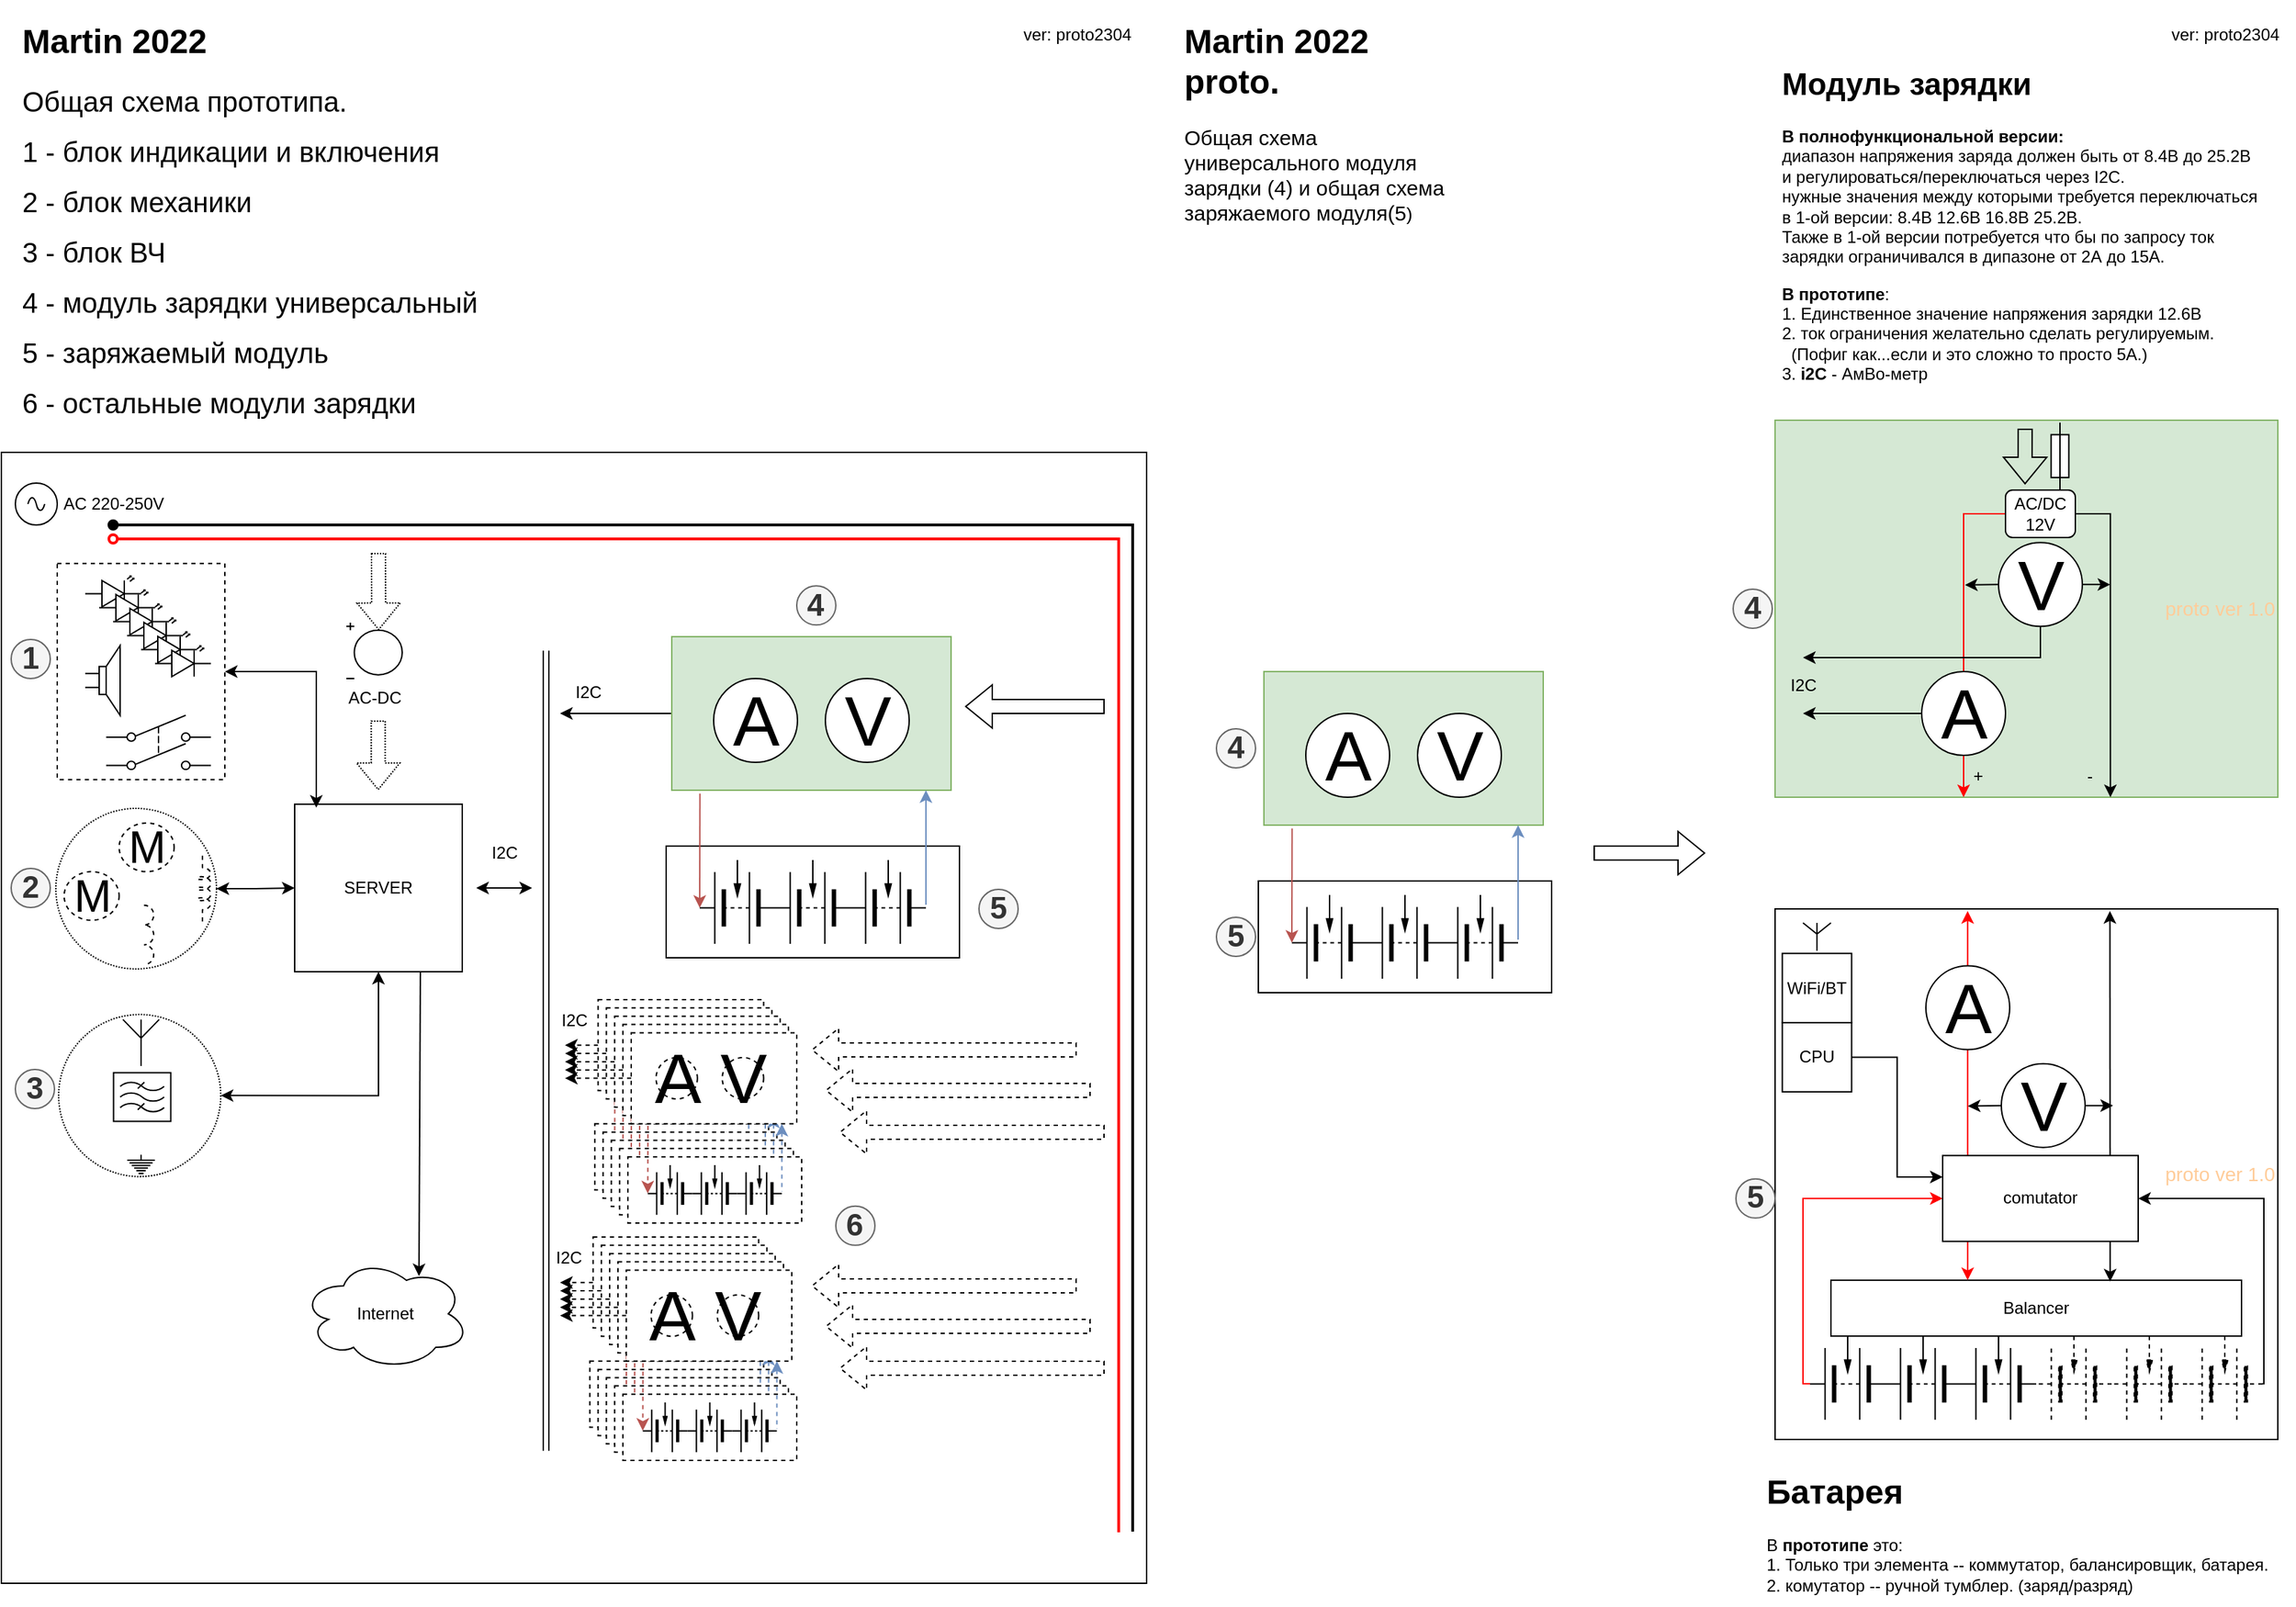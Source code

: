 <mxfile version="21.2.1" type="github">
  <diagram name="Страница 1" id="q1l9R9yOh7JBe0faKamn">
    <mxGraphModel dx="1054" dy="597" grid="1" gridSize="10" guides="1" tooltips="1" connect="1" arrows="1" fold="1" page="1" pageScale="1" pageWidth="827" pageHeight="1169" math="0" shadow="0">
      <root>
        <mxCell id="0" />
        <mxCell id="1" parent="0" />
        <mxCell id="MWshiME6rKWV4LbC__Ov-294" value="&lt;div style=&quot;font-size: 13px;&quot; align=&quot;right&quot;&gt;&lt;font style=&quot;font-size: 14px;&quot; color=&quot;#ffcc99&quot;&gt;proto ver 1.0&lt;/font&gt;&lt;/div&gt;" style="rounded=0;whiteSpace=wrap;html=1;align=right;" parent="1" vertex="1">
          <mxGeometry x="1270" y="651" width="360" height="380" as="geometry" />
        </mxCell>
        <mxCell id="MWshiME6rKWV4LbC__Ov-238" value="" style="rounded=0;whiteSpace=wrap;html=1;fillColor=#d5e8d4;strokeColor=#82b366;" parent="1" vertex="1">
          <mxGeometry x="904" y="481" width="200" height="110" as="geometry" />
        </mxCell>
        <mxCell id="MWshiME6rKWV4LbC__Ov-239" value="" style="group" parent="1" vertex="1" connectable="0">
          <mxGeometry x="924" y="641" width="186" height="70" as="geometry" />
        </mxCell>
        <mxCell id="MWshiME6rKWV4LbC__Ov-240" value="" style="rounded=0;whiteSpace=wrap;html=1;" parent="MWshiME6rKWV4LbC__Ov-239" vertex="1">
          <mxGeometry x="-24" y="-10" width="210" height="80" as="geometry" />
        </mxCell>
        <mxCell id="MWshiME6rKWV4LbC__Ov-241" value="" style="pointerEvents=1;verticalLabelPosition=bottom;shadow=0;dashed=0;align=center;fillColor=strokeColor;html=1;verticalAlign=top;strokeWidth=1;shape=mxgraph.electrical.miscellaneous.multicell_battery_tapped;rotation=-180;" parent="MWshiME6rKWV4LbC__Ov-239" vertex="1">
          <mxGeometry x="54" width="54" height="60" as="geometry" />
        </mxCell>
        <mxCell id="MWshiME6rKWV4LbC__Ov-242" value="" style="pointerEvents=1;verticalLabelPosition=bottom;shadow=0;dashed=0;align=center;fillColor=strokeColor;html=1;verticalAlign=top;strokeWidth=1;shape=mxgraph.electrical.miscellaneous.multicell_battery_tapped;rotation=-180;" parent="MWshiME6rKWV4LbC__Ov-239" vertex="1">
          <mxGeometry width="54" height="60" as="geometry" />
        </mxCell>
        <mxCell id="MWshiME6rKWV4LbC__Ov-243" value="" style="pointerEvents=1;verticalLabelPosition=bottom;shadow=0;dashed=0;align=center;fillColor=strokeColor;html=1;verticalAlign=top;strokeWidth=1;shape=mxgraph.electrical.miscellaneous.multicell_battery_tapped;rotation=-180;" parent="MWshiME6rKWV4LbC__Ov-239" vertex="1">
          <mxGeometry x="108" width="54" height="60" as="geometry" />
        </mxCell>
        <mxCell id="MWshiME6rKWV4LbC__Ov-244" value="" style="endArrow=classic;html=1;rounded=0;entryX=1;entryY=0.43;entryDx=0;entryDy=0;entryPerimeter=0;exitX=0.101;exitY=1.022;exitDx=0;exitDy=0;exitPerimeter=0;fillColor=#f8cecc;strokeColor=#b85450;" parent="1" source="MWshiME6rKWV4LbC__Ov-238" target="MWshiME6rKWV4LbC__Ov-242" edge="1">
          <mxGeometry width="50" height="50" relative="1" as="geometry">
            <mxPoint x="834" y="671" as="sourcePoint" />
            <mxPoint x="884" y="621" as="targetPoint" />
          </mxGeometry>
        </mxCell>
        <mxCell id="MWshiME6rKWV4LbC__Ov-245" value="" style="endArrow=none;html=1;rounded=0;entryX=1;entryY=0.43;entryDx=0;entryDy=0;entryPerimeter=0;exitX=0.101;exitY=1.022;exitDx=0;exitDy=0;exitPerimeter=0;fillColor=#dae8fc;strokeColor=#6c8ebf;endFill=0;startArrow=classic;startFill=1;" parent="1" edge="1">
          <mxGeometry width="50" height="50" relative="1" as="geometry">
            <mxPoint x="1086" y="591" as="sourcePoint" />
            <mxPoint x="1086" y="673" as="targetPoint" />
          </mxGeometry>
        </mxCell>
        <mxCell id="MWshiME6rKWV4LbC__Ov-246" value="A" style="verticalLabelPosition=middle;shadow=0;dashed=0;align=center;html=1;verticalAlign=middle;strokeWidth=1;shape=ellipse;aspect=fixed;fontSize=50;" parent="1" vertex="1">
          <mxGeometry x="934" y="511" width="60" height="60" as="geometry" />
        </mxCell>
        <mxCell id="MWshiME6rKWV4LbC__Ov-247" value="V" style="verticalLabelPosition=middle;shadow=0;dashed=0;align=center;html=1;verticalAlign=middle;strokeWidth=1;shape=ellipse;aspect=fixed;fontSize=50;" parent="1" vertex="1">
          <mxGeometry x="1014" y="511" width="60" height="60" as="geometry" />
        </mxCell>
        <mxCell id="MWshiME6rKWV4LbC__Ov-248" value="&lt;div style=&quot;font-size: 13px;&quot; align=&quot;right&quot;&gt;&lt;font style=&quot;font-size: 14px;&quot; color=&quot;#ffcc99&quot;&gt;proto ver 1.0&lt;/font&gt;&lt;/div&gt;" style="rounded=0;whiteSpace=wrap;html=1;align=right;fillColor=#d5e8d4;strokeColor=#82b366;" parent="1" vertex="1">
          <mxGeometry x="1270" y="301" width="360" height="270" as="geometry" />
        </mxCell>
        <mxCell id="MWshiME6rKWV4LbC__Ov-252" style="edgeStyle=orthogonalEdgeStyle;rounded=0;orthogonalLoop=1;jettySize=auto;html=1;exitX=0;exitY=0.5;exitDx=0;exitDy=0;entryX=0.375;entryY=1;entryDx=0;entryDy=0;entryPerimeter=0;fillColor=#f8cecc;strokeColor=#FF0000;" parent="1" source="MWshiME6rKWV4LbC__Ov-249" target="MWshiME6rKWV4LbC__Ov-248" edge="1">
          <mxGeometry relative="1" as="geometry">
            <Array as="points">
              <mxPoint x="1405" y="368" />
            </Array>
          </mxGeometry>
        </mxCell>
        <mxCell id="MWshiME6rKWV4LbC__Ov-253" style="edgeStyle=orthogonalEdgeStyle;rounded=0;orthogonalLoop=1;jettySize=auto;html=1;exitX=1;exitY=0.5;exitDx=0;exitDy=0;entryX=0.667;entryY=1;entryDx=0;entryDy=0;entryPerimeter=0;" parent="1" source="MWshiME6rKWV4LbC__Ov-249" target="MWshiME6rKWV4LbC__Ov-248" edge="1">
          <mxGeometry relative="1" as="geometry">
            <Array as="points">
              <mxPoint x="1510" y="368" />
            </Array>
          </mxGeometry>
        </mxCell>
        <mxCell id="MWshiME6rKWV4LbC__Ov-249" value="&lt;div&gt;AC/DC&lt;/div&gt;&lt;div&gt;12V&lt;br&gt;&lt;/div&gt;" style="rounded=1;whiteSpace=wrap;html=1;" parent="1" vertex="1">
          <mxGeometry x="1435" y="351" width="50" height="34" as="geometry" />
        </mxCell>
        <mxCell id="MWshiME6rKWV4LbC__Ov-250" value="A" style="verticalLabelPosition=middle;shadow=0;dashed=0;align=center;html=1;verticalAlign=middle;strokeWidth=1;shape=ellipse;aspect=fixed;fontSize=50;" parent="1" vertex="1">
          <mxGeometry x="1375" y="481" width="60" height="60" as="geometry" />
        </mxCell>
        <mxCell id="MWshiME6rKWV4LbC__Ov-257" style="edgeStyle=orthogonalEdgeStyle;rounded=0;orthogonalLoop=1;jettySize=auto;html=1;exitX=1;exitY=0.5;exitDx=0;exitDy=0;" parent="1" source="MWshiME6rKWV4LbC__Ov-251" edge="1">
          <mxGeometry relative="1" as="geometry">
            <mxPoint x="1510" y="419" as="targetPoint" />
          </mxGeometry>
        </mxCell>
        <mxCell id="MWshiME6rKWV4LbC__Ov-251" value="V" style="verticalLabelPosition=middle;shadow=0;dashed=0;align=center;html=1;verticalAlign=middle;strokeWidth=1;shape=ellipse;aspect=fixed;fontSize=50;" parent="1" vertex="1">
          <mxGeometry x="1430" y="388.65" width="60" height="60" as="geometry" />
        </mxCell>
        <mxCell id="MWshiME6rKWV4LbC__Ov-254" value="+" style="text;html=1;align=center;verticalAlign=middle;resizable=0;points=[];autosize=1;strokeColor=none;fillColor=none;" parent="1" vertex="1">
          <mxGeometry x="1400" y="541" width="30" height="30" as="geometry" />
        </mxCell>
        <mxCell id="MWshiME6rKWV4LbC__Ov-255" value="-" style="text;html=1;align=center;verticalAlign=middle;resizable=0;points=[];autosize=1;strokeColor=none;fillColor=none;" parent="1" vertex="1">
          <mxGeometry x="1480" y="541" width="30" height="30" as="geometry" />
        </mxCell>
        <mxCell id="MWshiME6rKWV4LbC__Ov-259" value="" style="endArrow=classic;html=1;rounded=0;exitX=0;exitY=0.5;exitDx=0;exitDy=0;" parent="1" source="MWshiME6rKWV4LbC__Ov-251" edge="1">
          <mxGeometry width="50" height="50" relative="1" as="geometry">
            <mxPoint x="1190" y="471" as="sourcePoint" />
            <mxPoint x="1406" y="419" as="targetPoint" />
          </mxGeometry>
        </mxCell>
        <mxCell id="MWshiME6rKWV4LbC__Ov-260" value="" style="endArrow=classic;html=1;rounded=0;exitX=0;exitY=0.5;exitDx=0;exitDy=0;" parent="1" source="MWshiME6rKWV4LbC__Ov-250" edge="1">
          <mxGeometry width="50" height="50" relative="1" as="geometry">
            <mxPoint x="1360" y="471" as="sourcePoint" />
            <mxPoint x="1290" y="511" as="targetPoint" />
          </mxGeometry>
        </mxCell>
        <mxCell id="MWshiME6rKWV4LbC__Ov-263" value="" style="endArrow=classic;html=1;rounded=0;exitX=0.5;exitY=1;exitDx=0;exitDy=0;" parent="1" source="MWshiME6rKWV4LbC__Ov-251" edge="1">
          <mxGeometry width="50" height="50" relative="1" as="geometry">
            <mxPoint x="1190" y="451" as="sourcePoint" />
            <mxPoint x="1290" y="471" as="targetPoint" />
            <Array as="points">
              <mxPoint x="1460" y="471" />
            </Array>
          </mxGeometry>
        </mxCell>
        <mxCell id="MWshiME6rKWV4LbC__Ov-264" value="I2C" style="text;html=1;align=center;verticalAlign=middle;resizable=0;points=[];autosize=1;strokeColor=none;fillColor=none;" parent="1" vertex="1">
          <mxGeometry x="1270" y="476.35" width="40" height="30" as="geometry" />
        </mxCell>
        <mxCell id="MWshiME6rKWV4LbC__Ov-265" value="" style="shape=flexArrow;endArrow=classic;html=1;rounded=0;exitX=0.528;exitY=0.037;exitDx=0;exitDy=0;exitPerimeter=0;entryX=0.5;entryY=0;entryDx=0;entryDy=0;" parent="1" edge="1">
          <mxGeometry width="50" height="50" relative="1" as="geometry">
            <mxPoint x="1449.08" y="306.99" as="sourcePoint" />
            <mxPoint x="1449" y="347" as="targetPoint" />
          </mxGeometry>
        </mxCell>
        <mxCell id="MWshiME6rKWV4LbC__Ov-300" style="edgeStyle=orthogonalEdgeStyle;rounded=0;orthogonalLoop=1;jettySize=auto;html=1;entryX=0;entryY=0.25;entryDx=0;entryDy=0;" parent="1" source="MWshiME6rKWV4LbC__Ov-275" target="MWshiME6rKWV4LbC__Ov-291" edge="1">
          <mxGeometry relative="1" as="geometry" />
        </mxCell>
        <mxCell id="MWshiME6rKWV4LbC__Ov-275" value="CPU" style="whiteSpace=wrap;html=1;aspect=fixed;" parent="1" vertex="1">
          <mxGeometry x="1275.2" y="732.45" width="49.6" height="49.6" as="geometry" />
        </mxCell>
        <mxCell id="MWshiME6rKWV4LbC__Ov-277" value="" style="verticalLabelPosition=bottom;shadow=0;dashed=0;align=center;html=1;verticalAlign=top;shape=mxgraph.electrical.radio.aerial_-_antenna_1;" parent="1" vertex="1">
          <mxGeometry x="1290" y="661" width="20" height="20" as="geometry" />
        </mxCell>
        <mxCell id="MWshiME6rKWV4LbC__Ov-280" value="" style="pointerEvents=1;verticalLabelPosition=bottom;shadow=0;dashed=0;align=center;fillColor=strokeColor;html=1;verticalAlign=top;strokeWidth=1;shape=mxgraph.electrical.miscellaneous.multicell_battery_tapped;rotation=-180;" parent="1" vertex="1">
          <mxGeometry x="1349" y="956.93" width="54" height="60" as="geometry" />
        </mxCell>
        <mxCell id="MWshiME6rKWV4LbC__Ov-292" value="" style="edgeStyle=orthogonalEdgeStyle;rounded=0;orthogonalLoop=1;jettySize=auto;html=1;entryX=0;entryY=0.5;entryDx=0;entryDy=0;exitX=1;exitY=0.43;exitDx=0;exitDy=0;exitPerimeter=0;strokeColor=#FF0000;" parent="1" source="MWshiME6rKWV4LbC__Ov-281" target="MWshiME6rKWV4LbC__Ov-291" edge="1">
          <mxGeometry relative="1" as="geometry">
            <mxPoint x="1215" y="986.93" as="targetPoint" />
            <mxPoint x="1290" y="1011" as="sourcePoint" />
            <Array as="points">
              <mxPoint x="1290" y="991" />
              <mxPoint x="1290" y="858" />
            </Array>
          </mxGeometry>
        </mxCell>
        <mxCell id="MWshiME6rKWV4LbC__Ov-281" value="" style="pointerEvents=1;verticalLabelPosition=bottom;shadow=0;dashed=0;align=center;fillColor=strokeColor;html=1;verticalAlign=top;strokeWidth=1;shape=mxgraph.electrical.miscellaneous.multicell_battery_tapped;rotation=-180;" parent="1" vertex="1">
          <mxGeometry x="1295" y="956.93" width="54" height="60" as="geometry" />
        </mxCell>
        <mxCell id="MWshiME6rKWV4LbC__Ov-282" value="" style="pointerEvents=1;verticalLabelPosition=bottom;shadow=0;dashed=0;align=center;fillColor=strokeColor;html=1;verticalAlign=top;strokeWidth=1;shape=mxgraph.electrical.miscellaneous.multicell_battery_tapped;rotation=-180;" parent="1" vertex="1">
          <mxGeometry x="1403" y="956.93" width="54" height="60" as="geometry" />
        </mxCell>
        <mxCell id="MWshiME6rKWV4LbC__Ov-283" value="" style="pointerEvents=1;verticalLabelPosition=bottom;shadow=0;dashed=1;align=center;fillColor=strokeColor;html=1;verticalAlign=top;strokeWidth=1;shape=mxgraph.electrical.miscellaneous.multicell_battery_tapped;rotation=-180;" parent="1" vertex="1">
          <mxGeometry x="1511" y="956.93" width="54" height="60" as="geometry" />
        </mxCell>
        <mxCell id="MWshiME6rKWV4LbC__Ov-284" value="" style="pointerEvents=1;verticalLabelPosition=bottom;shadow=0;dashed=1;align=center;fillColor=strokeColor;html=1;verticalAlign=top;strokeWidth=1;shape=mxgraph.electrical.miscellaneous.multicell_battery_tapped;rotation=-180;" parent="1" vertex="1">
          <mxGeometry x="1457" y="956.93" width="54" height="60" as="geometry" />
        </mxCell>
        <mxCell id="MWshiME6rKWV4LbC__Ov-293" value="" style="edgeStyle=orthogonalEdgeStyle;rounded=0;orthogonalLoop=1;jettySize=auto;html=1;entryX=1;entryY=0.5;entryDx=0;entryDy=0;exitX=0;exitY=0.43;exitDx=0;exitDy=0;exitPerimeter=0;" parent="1" source="MWshiME6rKWV4LbC__Ov-285" target="MWshiME6rKWV4LbC__Ov-291" edge="1">
          <mxGeometry relative="1" as="geometry">
            <mxPoint x="1699" y="986.93" as="targetPoint" />
            <Array as="points">
              <mxPoint x="1620" y="991" />
              <mxPoint x="1620" y="858" />
            </Array>
          </mxGeometry>
        </mxCell>
        <mxCell id="MWshiME6rKWV4LbC__Ov-285" value="" style="pointerEvents=1;verticalLabelPosition=bottom;shadow=0;dashed=1;align=center;fillColor=strokeColor;html=1;verticalAlign=top;strokeWidth=1;shape=mxgraph.electrical.miscellaneous.multicell_battery_tapped;rotation=-180;" parent="1" vertex="1">
          <mxGeometry x="1565" y="956.93" width="54" height="60" as="geometry" />
        </mxCell>
        <mxCell id="MWshiME6rKWV4LbC__Ov-286" value="Balancer" style="rounded=0;whiteSpace=wrap;html=1;" parent="1" vertex="1">
          <mxGeometry x="1310" y="916.93" width="294" height="40" as="geometry" />
        </mxCell>
        <mxCell id="MWshiME6rKWV4LbC__Ov-287" value="" style="endArrow=classic;html=1;rounded=0;entryX=0.333;entryY=-0.001;entryDx=0;entryDy=0;entryPerimeter=0;strokeColor=#FF0000;exitX=0.383;exitY=0.004;exitDx=0;exitDy=0;exitPerimeter=0;startArrow=classic;startFill=1;" parent="1" source="MWshiME6rKWV4LbC__Ov-294" target="MWshiME6rKWV4LbC__Ov-286" edge="1">
          <mxGeometry width="50" height="50" relative="1" as="geometry">
            <mxPoint x="1408" y="719" as="sourcePoint" />
            <mxPoint x="1450" y="761" as="targetPoint" />
          </mxGeometry>
        </mxCell>
        <mxCell id="MWshiME6rKWV4LbC__Ov-288" value="" style="endArrow=classic;html=1;rounded=0;exitX=0.666;exitY=0.004;exitDx=0;exitDy=0;exitPerimeter=0;entryX=0.68;entryY=0.023;entryDx=0;entryDy=0;entryPerimeter=0;startArrow=classic;startFill=1;" parent="1" source="MWshiME6rKWV4LbC__Ov-294" target="MWshiME6rKWV4LbC__Ov-286" edge="1">
          <mxGeometry width="50" height="50" relative="1" as="geometry">
            <mxPoint x="1510" y="719" as="sourcePoint" />
            <mxPoint x="1510" y="891" as="targetPoint" />
          </mxGeometry>
        </mxCell>
        <mxCell id="MWshiME6rKWV4LbC__Ov-291" value="comutator" style="rounded=0;whiteSpace=wrap;html=1;" parent="1" vertex="1">
          <mxGeometry x="1390" y="827.65" width="140" height="61.5" as="geometry" />
        </mxCell>
        <mxCell id="MWshiME6rKWV4LbC__Ov-295" style="edgeStyle=orthogonalEdgeStyle;rounded=0;orthogonalLoop=1;jettySize=auto;html=1;exitX=1;exitY=0.5;exitDx=0;exitDy=0;" parent="1" source="MWshiME6rKWV4LbC__Ov-296" edge="1">
          <mxGeometry relative="1" as="geometry">
            <mxPoint x="1512" y="792.2" as="targetPoint" />
          </mxGeometry>
        </mxCell>
        <mxCell id="MWshiME6rKWV4LbC__Ov-296" value="V" style="verticalLabelPosition=middle;shadow=0;dashed=0;align=center;html=1;verticalAlign=middle;strokeWidth=1;shape=ellipse;aspect=fixed;fontSize=50;" parent="1" vertex="1">
          <mxGeometry x="1432" y="761.85" width="60" height="60" as="geometry" />
        </mxCell>
        <mxCell id="MWshiME6rKWV4LbC__Ov-297" value="" style="endArrow=classic;html=1;rounded=0;exitX=0;exitY=0.5;exitDx=0;exitDy=0;" parent="1" source="MWshiME6rKWV4LbC__Ov-296" edge="1">
          <mxGeometry width="50" height="50" relative="1" as="geometry">
            <mxPoint x="1192" y="844.2" as="sourcePoint" />
            <mxPoint x="1408" y="792.2" as="targetPoint" />
          </mxGeometry>
        </mxCell>
        <mxCell id="MWshiME6rKWV4LbC__Ov-298" value="A" style="verticalLabelPosition=middle;shadow=0;dashed=0;align=center;html=1;verticalAlign=middle;strokeWidth=1;shape=ellipse;aspect=fixed;fontSize=50;" parent="1" vertex="1">
          <mxGeometry x="1378" y="691.78" width="60" height="60" as="geometry" />
        </mxCell>
        <mxCell id="MWshiME6rKWV4LbC__Ov-299" value="" style="shape=flexArrow;endArrow=classic;html=1;rounded=0;" parent="1" edge="1">
          <mxGeometry width="50" height="50" relative="1" as="geometry">
            <mxPoint x="1140" y="611" as="sourcePoint" />
            <mxPoint x="1220" y="611" as="targetPoint" />
          </mxGeometry>
        </mxCell>
        <mxCell id="MWshiME6rKWV4LbC__Ov-302" value="" style="pointerEvents=1;verticalLabelPosition=bottom;shadow=0;dashed=0;align=center;html=1;verticalAlign=top;shape=mxgraph.electrical.miscellaneous.fuse_2;rotation=90;" parent="1" vertex="1">
          <mxGeometry x="1450" y="320.35" width="48" height="12.65" as="geometry" />
        </mxCell>
        <mxCell id="MWshiME6rKWV4LbC__Ov-303" value="WiFi/BT" style="whiteSpace=wrap;html=1;aspect=fixed;" parent="1" vertex="1">
          <mxGeometry x="1275.2" y="682.85" width="49.6" height="49.6" as="geometry" />
        </mxCell>
        <mxCell id="MWshiME6rKWV4LbC__Ov-306" value="&lt;h1&gt;Martin 2022&lt;br&gt;&lt;/h1&gt;&lt;p&gt;&lt;font style=&quot;font-size: 20px;&quot;&gt;Общая схема прототипа.&lt;/font&gt;&lt;/p&gt;&lt;p&gt;&lt;font style=&quot;font-size: 20px;&quot;&gt;1 - блок индикации и включения&amp;nbsp;&amp;nbsp;&amp;nbsp;&amp;nbsp;&amp;nbsp; &lt;br&gt;&lt;/font&gt;&lt;/p&gt;&lt;p&gt;&lt;font style=&quot;font-size: 20px;&quot;&gt;2 - блок механики&amp;nbsp;&amp;nbsp;&amp;nbsp;&amp;nbsp;&amp;nbsp;&amp;nbsp;&amp;nbsp;&amp;nbsp;&amp;nbsp;&amp;nbsp;&amp;nbsp;&amp;nbsp;&amp;nbsp;&amp;nbsp;&amp;nbsp;&amp;nbsp;&amp;nbsp;&amp;nbsp;&amp;nbsp;&amp;nbsp;&amp;nbsp;&amp;nbsp;&amp;nbsp;&amp;nbsp;&amp;nbsp;&amp;nbsp;&amp;nbsp;&amp;nbsp;&amp;nbsp; &lt;br&gt;&lt;/font&gt;&lt;/p&gt;&lt;p&gt;&lt;font style=&quot;font-size: 20px;&quot;&gt;3 - блок ВЧ&amp;nbsp;&amp;nbsp;&amp;nbsp;&amp;nbsp;&amp;nbsp;&amp;nbsp;&amp;nbsp;&amp;nbsp;&amp;nbsp;&amp;nbsp;&amp;nbsp;&amp;nbsp;&amp;nbsp;&amp;nbsp;&amp;nbsp;&amp;nbsp;&amp;nbsp;&amp;nbsp;&amp;nbsp;&amp;nbsp;&amp;nbsp;&amp;nbsp;&amp;nbsp;&amp;nbsp;&amp;nbsp;&amp;nbsp;&amp;nbsp;&amp;nbsp;&amp;nbsp;&amp;nbsp;&amp;nbsp;&amp;nbsp;&amp;nbsp;&amp;nbsp;&amp;nbsp;&amp;nbsp;&amp;nbsp;&amp;nbsp;&amp;nbsp;&amp;nbsp; &lt;br&gt;&lt;/font&gt;&lt;/p&gt;&lt;p&gt;&lt;font style=&quot;font-size: 20px;&quot;&gt;4 - модуль зарядки универсальный &lt;br&gt;&lt;/font&gt;&lt;/p&gt;&lt;p&gt;&lt;font style=&quot;font-size: 20px;&quot;&gt;5 - заряжаемый модуль&amp;nbsp;&amp;nbsp;&amp;nbsp;&amp;nbsp;&amp;nbsp;&amp;nbsp;&amp;nbsp;&amp;nbsp;&amp;nbsp;&amp;nbsp;&amp;nbsp;&amp;nbsp;&amp;nbsp;&amp;nbsp;&amp;nbsp;&amp;nbsp;&amp;nbsp;&amp;nbsp;&amp;nbsp;&amp;nbsp;&amp;nbsp; &lt;br&gt;&lt;/font&gt;&lt;/p&gt;&lt;p&gt;&lt;font style=&quot;font-size: 20px;&quot;&gt;6 - остальные модули зарядки&lt;br&gt;&lt;/font&gt;&lt;/p&gt;" style="text;html=1;strokeColor=none;fillColor=none;spacing=5;spacingTop=-20;whiteSpace=wrap;overflow=hidden;rounded=0;" parent="1" vertex="1">
          <mxGeometry x="10" y="10" width="350" height="296" as="geometry" />
        </mxCell>
        <mxCell id="MWshiME6rKWV4LbC__Ov-320" value="&lt;font size=&quot;1&quot;&gt;&lt;b style=&quot;font-size: 22px;&quot;&gt;4&lt;/b&gt;&lt;/font&gt;" style="ellipse;whiteSpace=wrap;html=1;aspect=fixed;fillColor=#f5f5f5;fontColor=#333333;strokeColor=#666666;" parent="1" vertex="1">
          <mxGeometry x="870" y="522" width="28" height="28" as="geometry" />
        </mxCell>
        <mxCell id="MWshiME6rKWV4LbC__Ov-321" value="&lt;font size=&quot;1&quot;&gt;&lt;b style=&quot;font-size: 22px;&quot;&gt;4&lt;/b&gt;&lt;/font&gt;" style="ellipse;whiteSpace=wrap;html=1;aspect=fixed;fillColor=#f5f5f5;fontColor=#333333;strokeColor=#666666;" parent="1" vertex="1">
          <mxGeometry x="1240" y="422" width="28" height="28" as="geometry" />
        </mxCell>
        <mxCell id="MWshiME6rKWV4LbC__Ov-322" value="&lt;font size=&quot;1&quot;&gt;&lt;b style=&quot;font-size: 22px;&quot;&gt;5&lt;/b&gt;&lt;/font&gt;" style="ellipse;whiteSpace=wrap;html=1;aspect=fixed;fillColor=#f5f5f5;fontColor=#333333;strokeColor=#666666;" parent="1" vertex="1">
          <mxGeometry x="870" y="657" width="28" height="28" as="geometry" />
        </mxCell>
        <mxCell id="MWshiME6rKWV4LbC__Ov-323" value="&lt;font size=&quot;1&quot;&gt;&lt;b style=&quot;font-size: 22px;&quot;&gt;5&lt;/b&gt;&lt;/font&gt;" style="ellipse;whiteSpace=wrap;html=1;aspect=fixed;fillColor=#f5f5f5;fontColor=#333333;strokeColor=#666666;" parent="1" vertex="1">
          <mxGeometry x="1242" y="844.4" width="28" height="28" as="geometry" />
        </mxCell>
        <mxCell id="MWshiME6rKWV4LbC__Ov-324" value="" style="group" parent="1" vertex="1" connectable="0">
          <mxGeometry y="324" width="820" height="810" as="geometry" />
        </mxCell>
        <mxCell id="MWshiME6rKWV4LbC__Ov-307" value="" style="rounded=0;whiteSpace=wrap;html=1;" parent="MWshiME6rKWV4LbC__Ov-324" vertex="1">
          <mxGeometry width="820" height="810" as="geometry" />
        </mxCell>
        <mxCell id="MWshiME6rKWV4LbC__Ov-3" value="" style="pointerEvents=1;verticalLabelPosition=bottom;shadow=0;dashed=0;align=center;html=1;verticalAlign=top;shape=mxgraph.electrical.signal_sources.source;aspect=fixed;points=[[0.5,0,0],[1,0.5,0],[0.5,1,0],[0,0.5,0]];elSignalType=ac;" parent="MWshiME6rKWV4LbC__Ov-324" vertex="1">
          <mxGeometry x="10" y="22" width="30" height="30" as="geometry" />
        </mxCell>
        <mxCell id="MWshiME6rKWV4LbC__Ov-4" value="AC 220-250V" style="text;html=1;align=center;verticalAlign=middle;resizable=0;points=[];autosize=1;strokeColor=none;fillColor=none;" parent="MWshiME6rKWV4LbC__Ov-324" vertex="1">
          <mxGeometry x="30" y="22" width="100" height="30" as="geometry" />
        </mxCell>
        <mxCell id="MWshiME6rKWV4LbC__Ov-5" value="SERVER" style="whiteSpace=wrap;html=1;aspect=fixed;" parent="MWshiME6rKWV4LbC__Ov-324" vertex="1">
          <mxGeometry x="210" y="252" width="120" height="120" as="geometry" />
        </mxCell>
        <mxCell id="MWshiME6rKWV4LbC__Ov-39" value="" style="group" parent="MWshiME6rKWV4LbC__Ov-324" vertex="1" connectable="0">
          <mxGeometry x="247" y="72" width="40" height="170" as="geometry" />
        </mxCell>
        <mxCell id="MWshiME6rKWV4LbC__Ov-7" value="AC-DC" style="pointerEvents=1;verticalLabelPosition=bottom;shadow=0;dashed=0;align=center;html=1;verticalAlign=top;shape=mxgraph.electrical.signal_sources.dc_source_1;" parent="MWshiME6rKWV4LbC__Ov-39" vertex="1">
          <mxGeometry y="50" width="40" height="40" as="geometry" />
        </mxCell>
        <mxCell id="MWshiME6rKWV4LbC__Ov-19" value="" style="shape=flexArrow;endArrow=classic;html=1;rounded=0;dashed=1;dashPattern=1 1;entryX=0.58;entryY=0.135;entryDx=0;entryDy=0;entryPerimeter=0;" parent="MWshiME6rKWV4LbC__Ov-39" target="MWshiME6rKWV4LbC__Ov-7" edge="1">
          <mxGeometry width="50" height="50" relative="1" as="geometry">
            <mxPoint x="23" as="sourcePoint" />
            <mxPoint x="23" y="40" as="targetPoint" />
          </mxGeometry>
        </mxCell>
        <mxCell id="MWshiME6rKWV4LbC__Ov-20" value="" style="shape=flexArrow;endArrow=classic;html=1;rounded=0;entryX=0.5;entryY=0;entryDx=0;entryDy=0;entryPerimeter=0;dashed=1;dashPattern=1 1;" parent="MWshiME6rKWV4LbC__Ov-39" edge="1">
          <mxGeometry width="50" height="50" relative="1" as="geometry">
            <mxPoint x="22.8" y="120" as="sourcePoint" />
            <mxPoint x="22.8" y="170" as="targetPoint" />
          </mxGeometry>
        </mxCell>
        <mxCell id="MWshiME6rKWV4LbC__Ov-120" value="I2C" style="text;html=1;align=center;verticalAlign=middle;resizable=0;points=[];autosize=1;strokeColor=none;fillColor=none;" parent="MWshiME6rKWV4LbC__Ov-324" vertex="1">
          <mxGeometry x="400" y="157" width="40" height="30" as="geometry" />
        </mxCell>
        <mxCell id="MWshiME6rKWV4LbC__Ov-122" value="" style="group;dashed=1;" parent="MWshiME6rKWV4LbC__Ov-324" vertex="1" connectable="0">
          <mxGeometry x="399.996" y="562" width="145.78" height="136.296" as="geometry" />
        </mxCell>
        <mxCell id="MWshiME6rKWV4LbC__Ov-123" value="" style="edgeStyle=orthogonalEdgeStyle;rounded=0;orthogonalLoop=1;jettySize=auto;html=1;dashed=1;" parent="MWshiME6rKWV4LbC__Ov-122" source="MWshiME6rKWV4LbC__Ov-124" edge="1">
          <mxGeometry relative="1" as="geometry">
            <mxPoint y="32.593" as="targetPoint" />
          </mxGeometry>
        </mxCell>
        <mxCell id="MWshiME6rKWV4LbC__Ov-124" value="" style="rounded=0;whiteSpace=wrap;html=1;dashed=1;" parent="MWshiME6rKWV4LbC__Ov-122" vertex="1">
          <mxGeometry x="23.704" width="118.521" height="65.185" as="geometry" />
        </mxCell>
        <mxCell id="MWshiME6rKWV4LbC__Ov-125" value="" style="group;dashed=1;" parent="MWshiME6rKWV4LbC__Ov-122" vertex="1" connectable="0">
          <mxGeometry x="35.556" y="94.815" width="110.224" height="41.481" as="geometry" />
        </mxCell>
        <mxCell id="MWshiME6rKWV4LbC__Ov-126" value="" style="rounded=0;whiteSpace=wrap;html=1;dashed=1;" parent="MWshiME6rKWV4LbC__Ov-125" vertex="1">
          <mxGeometry x="-14.222" y="-5.926" width="124.447" height="47.407" as="geometry" />
        </mxCell>
        <mxCell id="MWshiME6rKWV4LbC__Ov-127" value="" style="pointerEvents=1;verticalLabelPosition=bottom;shadow=0;dashed=1;align=center;fillColor=strokeColor;html=1;verticalAlign=top;strokeWidth=1;shape=mxgraph.electrical.miscellaneous.multicell_battery_tapped;rotation=-180;" parent="MWshiME6rKWV4LbC__Ov-125" vertex="1">
          <mxGeometry x="32.001" width="32.001" height="35.556" as="geometry" />
        </mxCell>
        <mxCell id="MWshiME6rKWV4LbC__Ov-128" value="" style="pointerEvents=1;verticalLabelPosition=bottom;shadow=0;dashed=1;align=center;fillColor=strokeColor;html=1;verticalAlign=top;strokeWidth=1;shape=mxgraph.electrical.miscellaneous.multicell_battery_tapped;rotation=-180;" parent="MWshiME6rKWV4LbC__Ov-125" vertex="1">
          <mxGeometry width="32.001" height="35.556" as="geometry" />
        </mxCell>
        <mxCell id="MWshiME6rKWV4LbC__Ov-129" value="" style="pointerEvents=1;verticalLabelPosition=bottom;shadow=0;dashed=1;align=center;fillColor=strokeColor;html=1;verticalAlign=top;strokeWidth=1;shape=mxgraph.electrical.miscellaneous.multicell_battery_tapped;rotation=-180;" parent="MWshiME6rKWV4LbC__Ov-125" vertex="1">
          <mxGeometry x="64.001" width="32.001" height="35.556" as="geometry" />
        </mxCell>
        <mxCell id="MWshiME6rKWV4LbC__Ov-135" value="A" style="verticalLabelPosition=middle;shadow=0;dashed=1;align=center;html=1;verticalAlign=middle;strokeWidth=1;shape=ellipse;aspect=fixed;fontSize=50;" parent="MWshiME6rKWV4LbC__Ov-122" vertex="1">
          <mxGeometry x="41.482" y="17.778" width="29.63" height="29.63" as="geometry" />
        </mxCell>
        <mxCell id="MWshiME6rKWV4LbC__Ov-136" value="V" style="verticalLabelPosition=middle;shadow=0;dashed=1;align=center;html=1;verticalAlign=middle;strokeWidth=1;shape=ellipse;aspect=fixed;fontSize=50;" parent="MWshiME6rKWV4LbC__Ov-122" vertex="1">
          <mxGeometry x="88.89" y="17.778" width="29.63" height="29.63" as="geometry" />
        </mxCell>
        <mxCell id="MWshiME6rKWV4LbC__Ov-137" value="" style="group;dashed=1;" parent="MWshiME6rKWV4LbC__Ov-324" vertex="1" connectable="0">
          <mxGeometry x="405.922" y="567.926" width="145.78" height="136.296" as="geometry" />
        </mxCell>
        <mxCell id="MWshiME6rKWV4LbC__Ov-138" value="" style="edgeStyle=orthogonalEdgeStyle;rounded=0;orthogonalLoop=1;jettySize=auto;html=1;dashed=1;" parent="MWshiME6rKWV4LbC__Ov-137" source="MWshiME6rKWV4LbC__Ov-139" edge="1">
          <mxGeometry relative="1" as="geometry">
            <mxPoint x="-5.926" y="32.593" as="targetPoint" />
          </mxGeometry>
        </mxCell>
        <mxCell id="MWshiME6rKWV4LbC__Ov-139" value="" style="rounded=0;whiteSpace=wrap;html=1;dashed=1;" parent="MWshiME6rKWV4LbC__Ov-137" vertex="1">
          <mxGeometry x="23.704" width="118.521" height="65.185" as="geometry" />
        </mxCell>
        <mxCell id="MWshiME6rKWV4LbC__Ov-140" value="" style="group;dashed=1;" parent="MWshiME6rKWV4LbC__Ov-137" vertex="1" connectable="0">
          <mxGeometry x="35.556" y="94.815" width="110.224" height="41.481" as="geometry" />
        </mxCell>
        <mxCell id="MWshiME6rKWV4LbC__Ov-141" value="" style="rounded=0;whiteSpace=wrap;html=1;dashed=1;" parent="MWshiME6rKWV4LbC__Ov-140" vertex="1">
          <mxGeometry x="-14.222" y="-5.926" width="124.447" height="47.407" as="geometry" />
        </mxCell>
        <mxCell id="MWshiME6rKWV4LbC__Ov-142" value="" style="pointerEvents=1;verticalLabelPosition=bottom;shadow=0;dashed=1;align=center;fillColor=strokeColor;html=1;verticalAlign=top;strokeWidth=1;shape=mxgraph.electrical.miscellaneous.multicell_battery_tapped;rotation=-180;" parent="MWshiME6rKWV4LbC__Ov-140" vertex="1">
          <mxGeometry x="32.001" width="32.001" height="35.556" as="geometry" />
        </mxCell>
        <mxCell id="MWshiME6rKWV4LbC__Ov-143" value="" style="pointerEvents=1;verticalLabelPosition=bottom;shadow=0;dashed=1;align=center;fillColor=strokeColor;html=1;verticalAlign=top;strokeWidth=1;shape=mxgraph.electrical.miscellaneous.multicell_battery_tapped;rotation=-180;" parent="MWshiME6rKWV4LbC__Ov-140" vertex="1">
          <mxGeometry width="32.001" height="35.556" as="geometry" />
        </mxCell>
        <mxCell id="MWshiME6rKWV4LbC__Ov-144" value="" style="pointerEvents=1;verticalLabelPosition=bottom;shadow=0;dashed=1;align=center;fillColor=strokeColor;html=1;verticalAlign=top;strokeWidth=1;shape=mxgraph.electrical.miscellaneous.multicell_battery_tapped;rotation=-180;" parent="MWshiME6rKWV4LbC__Ov-140" vertex="1">
          <mxGeometry x="64.001" width="32.001" height="35.556" as="geometry" />
        </mxCell>
        <mxCell id="MWshiME6rKWV4LbC__Ov-150" value="A" style="verticalLabelPosition=middle;shadow=0;dashed=1;align=center;html=1;verticalAlign=middle;strokeWidth=1;shape=ellipse;aspect=fixed;fontSize=50;" parent="MWshiME6rKWV4LbC__Ov-137" vertex="1">
          <mxGeometry x="41.482" y="17.778" width="29.63" height="29.63" as="geometry" />
        </mxCell>
        <mxCell id="MWshiME6rKWV4LbC__Ov-151" value="V" style="verticalLabelPosition=middle;shadow=0;dashed=1;align=center;html=1;verticalAlign=middle;strokeWidth=1;shape=ellipse;aspect=fixed;fontSize=50;" parent="MWshiME6rKWV4LbC__Ov-137" vertex="1">
          <mxGeometry x="88.89" y="17.778" width="29.63" height="29.63" as="geometry" />
        </mxCell>
        <mxCell id="MWshiME6rKWV4LbC__Ov-152" value="" style="group;dashed=1;" parent="MWshiME6rKWV4LbC__Ov-324" vertex="1" connectable="0">
          <mxGeometry x="411.848" y="573.852" width="145.78" height="136.296" as="geometry" />
        </mxCell>
        <mxCell id="MWshiME6rKWV4LbC__Ov-153" value="" style="edgeStyle=orthogonalEdgeStyle;rounded=0;orthogonalLoop=1;jettySize=auto;html=1;dashed=1;" parent="MWshiME6rKWV4LbC__Ov-152" source="MWshiME6rKWV4LbC__Ov-154" edge="1">
          <mxGeometry relative="1" as="geometry">
            <mxPoint x="-11.852" y="32.593" as="targetPoint" />
          </mxGeometry>
        </mxCell>
        <mxCell id="MWshiME6rKWV4LbC__Ov-154" value="" style="rounded=0;whiteSpace=wrap;html=1;dashed=1;" parent="MWshiME6rKWV4LbC__Ov-152" vertex="1">
          <mxGeometry x="23.704" width="118.521" height="65.185" as="geometry" />
        </mxCell>
        <mxCell id="MWshiME6rKWV4LbC__Ov-155" value="" style="group;dashed=1;" parent="MWshiME6rKWV4LbC__Ov-152" vertex="1" connectable="0">
          <mxGeometry x="35.556" y="94.815" width="110.224" height="41.481" as="geometry" />
        </mxCell>
        <mxCell id="MWshiME6rKWV4LbC__Ov-156" value="" style="rounded=0;whiteSpace=wrap;html=1;dashed=1;" parent="MWshiME6rKWV4LbC__Ov-155" vertex="1">
          <mxGeometry x="-14.222" y="-5.926" width="124.447" height="47.407" as="geometry" />
        </mxCell>
        <mxCell id="MWshiME6rKWV4LbC__Ov-157" value="" style="pointerEvents=1;verticalLabelPosition=bottom;shadow=0;dashed=1;align=center;fillColor=strokeColor;html=1;verticalAlign=top;strokeWidth=1;shape=mxgraph.electrical.miscellaneous.multicell_battery_tapped;rotation=-180;" parent="MWshiME6rKWV4LbC__Ov-155" vertex="1">
          <mxGeometry x="32.001" width="32.001" height="35.556" as="geometry" />
        </mxCell>
        <mxCell id="MWshiME6rKWV4LbC__Ov-158" value="" style="pointerEvents=1;verticalLabelPosition=bottom;shadow=0;dashed=1;align=center;fillColor=strokeColor;html=1;verticalAlign=top;strokeWidth=1;shape=mxgraph.electrical.miscellaneous.multicell_battery_tapped;rotation=-180;" parent="MWshiME6rKWV4LbC__Ov-155" vertex="1">
          <mxGeometry width="32.001" height="35.556" as="geometry" />
        </mxCell>
        <mxCell id="MWshiME6rKWV4LbC__Ov-159" value="" style="pointerEvents=1;verticalLabelPosition=bottom;shadow=0;dashed=1;align=center;fillColor=strokeColor;html=1;verticalAlign=top;strokeWidth=1;shape=mxgraph.electrical.miscellaneous.multicell_battery_tapped;rotation=-180;" parent="MWshiME6rKWV4LbC__Ov-155" vertex="1">
          <mxGeometry x="64.001" width="32.001" height="35.556" as="geometry" />
        </mxCell>
        <mxCell id="MWshiME6rKWV4LbC__Ov-160" value="" style="endArrow=classic;html=1;rounded=0;entryX=1;entryY=0.43;entryDx=0;entryDy=0;entryPerimeter=0;exitX=0.101;exitY=1.022;exitDx=0;exitDy=0;exitPerimeter=0;fillColor=#f8cecc;strokeColor=#b85450;dashed=1;" parent="MWshiME6rKWV4LbC__Ov-152" source="MWshiME6rKWV4LbC__Ov-154" target="MWshiME6rKWV4LbC__Ov-158" edge="1">
          <mxGeometry width="50" height="50" relative="1" as="geometry">
            <mxPoint x="-17.778" y="112.593" as="sourcePoint" />
            <mxPoint x="11.852" y="82.963" as="targetPoint" />
          </mxGeometry>
        </mxCell>
        <mxCell id="MWshiME6rKWV4LbC__Ov-161" value="" style="endArrow=none;html=1;rounded=0;entryX=1;entryY=0.43;entryDx=0;entryDy=0;entryPerimeter=0;exitX=0.101;exitY=1.022;exitDx=0;exitDy=0;exitPerimeter=0;fillColor=#dae8fc;strokeColor=#6c8ebf;endFill=0;startArrow=classic;startFill=1;dashed=1;" parent="MWshiME6rKWV4LbC__Ov-152" edge="1">
          <mxGeometry width="50" height="50" relative="1" as="geometry">
            <mxPoint x="131.558" y="65.185" as="sourcePoint" />
            <mxPoint x="131.558" y="113.778" as="targetPoint" />
          </mxGeometry>
        </mxCell>
        <mxCell id="MWshiME6rKWV4LbC__Ov-165" value="A" style="verticalLabelPosition=middle;shadow=0;dashed=1;align=center;html=1;verticalAlign=middle;strokeWidth=1;shape=ellipse;aspect=fixed;fontSize=50;" parent="MWshiME6rKWV4LbC__Ov-152" vertex="1">
          <mxGeometry x="41.482" y="17.778" width="29.63" height="29.63" as="geometry" />
        </mxCell>
        <mxCell id="MWshiME6rKWV4LbC__Ov-166" value="V" style="verticalLabelPosition=middle;shadow=0;dashed=1;align=center;html=1;verticalAlign=middle;strokeWidth=1;shape=ellipse;aspect=fixed;fontSize=50;" parent="MWshiME6rKWV4LbC__Ov-152" vertex="1">
          <mxGeometry x="88.89" y="17.778" width="29.63" height="29.63" as="geometry" />
        </mxCell>
        <mxCell id="MWshiME6rKWV4LbC__Ov-167" value="I2C" style="text;html=1;align=center;verticalAlign=middle;resizable=0;points=[];autosize=1;strokeColor=none;fillColor=none;" parent="MWshiME6rKWV4LbC__Ov-152" vertex="1">
          <mxGeometry x="-25.408" y="-12.222" width="40" height="30" as="geometry" />
        </mxCell>
        <mxCell id="MWshiME6rKWV4LbC__Ov-168" value="" style="group;dashed=1;" parent="MWshiME6rKWV4LbC__Ov-324" vertex="1" connectable="0">
          <mxGeometry x="417.774" y="579.778" width="145.78" height="136.296" as="geometry" />
        </mxCell>
        <mxCell id="MWshiME6rKWV4LbC__Ov-169" value="" style="edgeStyle=orthogonalEdgeStyle;rounded=0;orthogonalLoop=1;jettySize=auto;html=1;dashed=1;" parent="MWshiME6rKWV4LbC__Ov-168" source="MWshiME6rKWV4LbC__Ov-170" edge="1">
          <mxGeometry relative="1" as="geometry">
            <mxPoint x="-17.778" y="32.593" as="targetPoint" />
          </mxGeometry>
        </mxCell>
        <mxCell id="MWshiME6rKWV4LbC__Ov-170" value="" style="rounded=0;whiteSpace=wrap;html=1;dashed=1;" parent="MWshiME6rKWV4LbC__Ov-168" vertex="1">
          <mxGeometry x="23.704" width="118.521" height="65.185" as="geometry" />
        </mxCell>
        <mxCell id="MWshiME6rKWV4LbC__Ov-171" value="" style="group;dashed=1;" parent="MWshiME6rKWV4LbC__Ov-168" vertex="1" connectable="0">
          <mxGeometry x="35.556" y="94.815" width="110.224" height="41.481" as="geometry" />
        </mxCell>
        <mxCell id="MWshiME6rKWV4LbC__Ov-172" value="" style="rounded=0;whiteSpace=wrap;html=1;dashed=1;" parent="MWshiME6rKWV4LbC__Ov-171" vertex="1">
          <mxGeometry x="-14.222" y="-5.926" width="124.447" height="47.407" as="geometry" />
        </mxCell>
        <mxCell id="MWshiME6rKWV4LbC__Ov-173" value="" style="pointerEvents=1;verticalLabelPosition=bottom;shadow=0;dashed=1;align=center;fillColor=strokeColor;html=1;verticalAlign=top;strokeWidth=1;shape=mxgraph.electrical.miscellaneous.multicell_battery_tapped;rotation=-180;" parent="MWshiME6rKWV4LbC__Ov-171" vertex="1">
          <mxGeometry x="32.001" width="32.001" height="35.556" as="geometry" />
        </mxCell>
        <mxCell id="MWshiME6rKWV4LbC__Ov-174" value="" style="pointerEvents=1;verticalLabelPosition=bottom;shadow=0;dashed=1;align=center;fillColor=strokeColor;html=1;verticalAlign=top;strokeWidth=1;shape=mxgraph.electrical.miscellaneous.multicell_battery_tapped;rotation=-180;" parent="MWshiME6rKWV4LbC__Ov-171" vertex="1">
          <mxGeometry width="32.001" height="35.556" as="geometry" />
        </mxCell>
        <mxCell id="MWshiME6rKWV4LbC__Ov-175" value="" style="pointerEvents=1;verticalLabelPosition=bottom;shadow=0;dashed=1;align=center;fillColor=strokeColor;html=1;verticalAlign=top;strokeWidth=1;shape=mxgraph.electrical.miscellaneous.multicell_battery_tapped;rotation=-180;" parent="MWshiME6rKWV4LbC__Ov-171" vertex="1">
          <mxGeometry x="64.001" width="32.001" height="35.556" as="geometry" />
        </mxCell>
        <mxCell id="MWshiME6rKWV4LbC__Ov-176" value="" style="endArrow=classic;html=1;rounded=0;entryX=1;entryY=0.43;entryDx=0;entryDy=0;entryPerimeter=0;exitX=0.101;exitY=1.022;exitDx=0;exitDy=0;exitPerimeter=0;fillColor=#f8cecc;strokeColor=#b85450;dashed=1;" parent="MWshiME6rKWV4LbC__Ov-168" source="MWshiME6rKWV4LbC__Ov-170" target="MWshiME6rKWV4LbC__Ov-174" edge="1">
          <mxGeometry width="50" height="50" relative="1" as="geometry">
            <mxPoint x="-17.778" y="112.593" as="sourcePoint" />
            <mxPoint x="11.852" y="82.963" as="targetPoint" />
          </mxGeometry>
        </mxCell>
        <mxCell id="MWshiME6rKWV4LbC__Ov-177" value="" style="endArrow=none;html=1;rounded=0;entryX=1;entryY=0.43;entryDx=0;entryDy=0;entryPerimeter=0;exitX=0.101;exitY=1.022;exitDx=0;exitDy=0;exitPerimeter=0;fillColor=#dae8fc;strokeColor=#6c8ebf;endFill=0;startArrow=classic;startFill=1;dashed=1;" parent="MWshiME6rKWV4LbC__Ov-168" edge="1">
          <mxGeometry width="50" height="50" relative="1" as="geometry">
            <mxPoint x="131.558" y="65.185" as="sourcePoint" />
            <mxPoint x="131.558" y="113.778" as="targetPoint" />
          </mxGeometry>
        </mxCell>
        <mxCell id="MWshiME6rKWV4LbC__Ov-181" value="A" style="verticalLabelPosition=middle;shadow=0;dashed=1;align=center;html=1;verticalAlign=middle;strokeWidth=1;shape=ellipse;aspect=fixed;fontSize=50;" parent="MWshiME6rKWV4LbC__Ov-168" vertex="1">
          <mxGeometry x="41.482" y="17.778" width="29.63" height="29.63" as="geometry" />
        </mxCell>
        <mxCell id="MWshiME6rKWV4LbC__Ov-182" value="V" style="verticalLabelPosition=middle;shadow=0;dashed=1;align=center;html=1;verticalAlign=middle;strokeWidth=1;shape=ellipse;aspect=fixed;fontSize=50;" parent="MWshiME6rKWV4LbC__Ov-168" vertex="1">
          <mxGeometry x="88.89" y="17.778" width="29.63" height="29.63" as="geometry" />
        </mxCell>
        <mxCell id="MWshiME6rKWV4LbC__Ov-198" value="" style="endArrow=classic;startArrow=classic;html=1;rounded=0;" parent="MWshiME6rKWV4LbC__Ov-324" edge="1">
          <mxGeometry width="50" height="50" relative="1" as="geometry">
            <mxPoint x="380" y="312" as="sourcePoint" />
            <mxPoint x="340" y="312" as="targetPoint" />
          </mxGeometry>
        </mxCell>
        <mxCell id="MWshiME6rKWV4LbC__Ov-199" value="I2C" style="text;html=1;align=center;verticalAlign=middle;resizable=0;points=[];autosize=1;strokeColor=none;fillColor=none;" parent="MWshiME6rKWV4LbC__Ov-324" vertex="1">
          <mxGeometry x="340" y="272" width="40" height="30" as="geometry" />
        </mxCell>
        <mxCell id="MWshiME6rKWV4LbC__Ov-200" value="" style="shape=link;html=1;rounded=0;" parent="MWshiME6rKWV4LbC__Ov-324" edge="1">
          <mxGeometry width="100" relative="1" as="geometry">
            <mxPoint x="390" y="142" as="sourcePoint" />
            <mxPoint x="390" y="715.077" as="targetPoint" />
          </mxGeometry>
        </mxCell>
        <mxCell id="MWshiME6rKWV4LbC__Ov-1" value="" style="endArrow=none;html=1;rounded=0;strokeWidth=2;startArrow=oval;startFill=1;" parent="MWshiME6rKWV4LbC__Ov-324" edge="1">
          <mxGeometry width="50" height="50" relative="1" as="geometry">
            <mxPoint x="80" y="52" as="sourcePoint" />
            <mxPoint x="810" y="773" as="targetPoint" />
            <Array as="points">
              <mxPoint x="800" y="52" />
              <mxPoint x="810" y="52" />
            </Array>
          </mxGeometry>
        </mxCell>
        <mxCell id="MWshiME6rKWV4LbC__Ov-2" value="" style="endArrow=none;html=1;rounded=0;strokeColor=#FF0000;strokeWidth=2;startArrow=oval;startFill=0;" parent="MWshiME6rKWV4LbC__Ov-324" edge="1">
          <mxGeometry width="50" height="50" relative="1" as="geometry">
            <mxPoint x="80" y="62" as="sourcePoint" />
            <mxPoint x="800" y="773.5" as="targetPoint" />
            <Array as="points">
              <mxPoint x="800" y="62" />
            </Array>
          </mxGeometry>
        </mxCell>
        <mxCell id="MWshiME6rKWV4LbC__Ov-203" value="" style="shape=flexArrow;endArrow=classic;html=1;rounded=0;" parent="MWshiME6rKWV4LbC__Ov-324" edge="1">
          <mxGeometry width="50" height="50" relative="1" as="geometry">
            <mxPoint x="790" y="182" as="sourcePoint" />
            <mxPoint x="690" y="182" as="targetPoint" />
          </mxGeometry>
        </mxCell>
        <mxCell id="MWshiME6rKWV4LbC__Ov-208" value="" style="shape=flexArrow;endArrow=classic;html=1;rounded=0;dashed=1;" parent="MWshiME6rKWV4LbC__Ov-324" edge="1">
          <mxGeometry width="50" height="50" relative="1" as="geometry">
            <mxPoint x="770" y="428" as="sourcePoint" />
            <mxPoint x="580" y="428" as="targetPoint" />
          </mxGeometry>
        </mxCell>
        <mxCell id="MWshiME6rKWV4LbC__Ov-209" value="" style="shape=flexArrow;endArrow=classic;html=1;rounded=0;dashed=1;" parent="MWshiME6rKWV4LbC__Ov-324" edge="1">
          <mxGeometry width="50" height="50" relative="1" as="geometry">
            <mxPoint x="780" y="457" as="sourcePoint" />
            <mxPoint x="590" y="457" as="targetPoint" />
          </mxGeometry>
        </mxCell>
        <mxCell id="MWshiME6rKWV4LbC__Ov-210" value="" style="shape=flexArrow;endArrow=classic;html=1;rounded=0;dashed=1;" parent="MWshiME6rKWV4LbC__Ov-324" edge="1">
          <mxGeometry width="50" height="50" relative="1" as="geometry">
            <mxPoint x="790" y="487" as="sourcePoint" />
            <mxPoint x="600" y="487" as="targetPoint" />
          </mxGeometry>
        </mxCell>
        <mxCell id="MWshiME6rKWV4LbC__Ov-211" value="" style="shape=flexArrow;endArrow=classic;html=1;rounded=0;dashed=1;" parent="MWshiME6rKWV4LbC__Ov-324" edge="1">
          <mxGeometry width="50" height="50" relative="1" as="geometry">
            <mxPoint x="770" y="597" as="sourcePoint" />
            <mxPoint x="580" y="597" as="targetPoint" />
          </mxGeometry>
        </mxCell>
        <mxCell id="MWshiME6rKWV4LbC__Ov-212" value="" style="shape=flexArrow;endArrow=classic;html=1;rounded=0;dashed=1;" parent="MWshiME6rKWV4LbC__Ov-324" edge="1">
          <mxGeometry width="50" height="50" relative="1" as="geometry">
            <mxPoint x="780" y="626" as="sourcePoint" />
            <mxPoint x="590" y="626" as="targetPoint" />
          </mxGeometry>
        </mxCell>
        <mxCell id="MWshiME6rKWV4LbC__Ov-213" value="" style="shape=flexArrow;endArrow=classic;html=1;rounded=0;dashed=1;" parent="MWshiME6rKWV4LbC__Ov-324" edge="1">
          <mxGeometry width="50" height="50" relative="1" as="geometry">
            <mxPoint x="790" y="656" as="sourcePoint" />
            <mxPoint x="600" y="656" as="targetPoint" />
          </mxGeometry>
        </mxCell>
        <mxCell id="MWshiME6rKWV4LbC__Ov-104" value="" style="edgeStyle=orthogonalEdgeStyle;rounded=0;orthogonalLoop=1;jettySize=auto;html=1;" parent="MWshiME6rKWV4LbC__Ov-324" source="MWshiME6rKWV4LbC__Ov-105" edge="1">
          <mxGeometry relative="1" as="geometry">
            <mxPoint x="400" y="187" as="targetPoint" />
          </mxGeometry>
        </mxCell>
        <mxCell id="MWshiME6rKWV4LbC__Ov-105" value="" style="rounded=0;whiteSpace=wrap;html=1;fillColor=#d5e8d4;strokeColor=#82b366;" parent="MWshiME6rKWV4LbC__Ov-324" vertex="1">
          <mxGeometry x="480" y="132" width="200" height="110" as="geometry" />
        </mxCell>
        <mxCell id="MWshiME6rKWV4LbC__Ov-106" value="" style="group" parent="MWshiME6rKWV4LbC__Ov-324" vertex="1" connectable="0">
          <mxGeometry x="500" y="292" width="186" height="70" as="geometry" />
        </mxCell>
        <mxCell id="MWshiME6rKWV4LbC__Ov-107" value="" style="rounded=0;whiteSpace=wrap;html=1;" parent="MWshiME6rKWV4LbC__Ov-106" vertex="1">
          <mxGeometry x="-24" y="-10" width="210" height="80" as="geometry" />
        </mxCell>
        <mxCell id="MWshiME6rKWV4LbC__Ov-108" value="" style="pointerEvents=1;verticalLabelPosition=bottom;shadow=0;dashed=0;align=center;fillColor=strokeColor;html=1;verticalAlign=top;strokeWidth=1;shape=mxgraph.electrical.miscellaneous.multicell_battery_tapped;rotation=-180;" parent="MWshiME6rKWV4LbC__Ov-106" vertex="1">
          <mxGeometry x="54" width="54" height="60" as="geometry" />
        </mxCell>
        <mxCell id="MWshiME6rKWV4LbC__Ov-109" value="" style="pointerEvents=1;verticalLabelPosition=bottom;shadow=0;dashed=0;align=center;fillColor=strokeColor;html=1;verticalAlign=top;strokeWidth=1;shape=mxgraph.electrical.miscellaneous.multicell_battery_tapped;rotation=-180;" parent="MWshiME6rKWV4LbC__Ov-106" vertex="1">
          <mxGeometry width="54" height="60" as="geometry" />
        </mxCell>
        <mxCell id="MWshiME6rKWV4LbC__Ov-110" value="" style="pointerEvents=1;verticalLabelPosition=bottom;shadow=0;dashed=0;align=center;fillColor=strokeColor;html=1;verticalAlign=top;strokeWidth=1;shape=mxgraph.electrical.miscellaneous.multicell_battery_tapped;rotation=-180;" parent="MWshiME6rKWV4LbC__Ov-106" vertex="1">
          <mxGeometry x="108" width="54" height="60" as="geometry" />
        </mxCell>
        <mxCell id="MWshiME6rKWV4LbC__Ov-111" value="" style="endArrow=classic;html=1;rounded=0;entryX=1;entryY=0.43;entryDx=0;entryDy=0;entryPerimeter=0;exitX=0.101;exitY=1.022;exitDx=0;exitDy=0;exitPerimeter=0;fillColor=#f8cecc;strokeColor=#b85450;" parent="MWshiME6rKWV4LbC__Ov-324" source="MWshiME6rKWV4LbC__Ov-105" target="MWshiME6rKWV4LbC__Ov-109" edge="1">
          <mxGeometry width="50" height="50" relative="1" as="geometry">
            <mxPoint x="410" y="322" as="sourcePoint" />
            <mxPoint x="460" y="272" as="targetPoint" />
          </mxGeometry>
        </mxCell>
        <mxCell id="MWshiME6rKWV4LbC__Ov-112" value="" style="endArrow=none;html=1;rounded=0;entryX=1;entryY=0.43;entryDx=0;entryDy=0;entryPerimeter=0;exitX=0.101;exitY=1.022;exitDx=0;exitDy=0;exitPerimeter=0;fillColor=#dae8fc;strokeColor=#6c8ebf;endFill=0;startArrow=classic;startFill=1;" parent="MWshiME6rKWV4LbC__Ov-324" edge="1">
          <mxGeometry width="50" height="50" relative="1" as="geometry">
            <mxPoint x="662" y="242" as="sourcePoint" />
            <mxPoint x="662" y="324" as="targetPoint" />
          </mxGeometry>
        </mxCell>
        <mxCell id="MWshiME6rKWV4LbC__Ov-116" value="A" style="verticalLabelPosition=middle;shadow=0;dashed=0;align=center;html=1;verticalAlign=middle;strokeWidth=1;shape=ellipse;aspect=fixed;fontSize=50;" parent="MWshiME6rKWV4LbC__Ov-324" vertex="1">
          <mxGeometry x="510" y="162" width="60" height="60" as="geometry" />
        </mxCell>
        <mxCell id="MWshiME6rKWV4LbC__Ov-117" value="V" style="verticalLabelPosition=middle;shadow=0;dashed=0;align=center;html=1;verticalAlign=middle;strokeWidth=1;shape=ellipse;aspect=fixed;fontSize=50;" parent="MWshiME6rKWV4LbC__Ov-324" vertex="1">
          <mxGeometry x="590" y="162" width="60" height="60" as="geometry" />
        </mxCell>
        <mxCell id="MWshiME6rKWV4LbC__Ov-42" value="" style="group;dashed=1;" parent="MWshiME6rKWV4LbC__Ov-324" vertex="1" connectable="0">
          <mxGeometry x="403.556" y="392" width="145.78" height="136.296" as="geometry" />
        </mxCell>
        <mxCell id="MWshiME6rKWV4LbC__Ov-41" value="" style="edgeStyle=orthogonalEdgeStyle;rounded=0;orthogonalLoop=1;jettySize=auto;html=1;dashed=1;" parent="MWshiME6rKWV4LbC__Ov-42" source="MWshiME6rKWV4LbC__Ov-8" edge="1">
          <mxGeometry relative="1" as="geometry">
            <mxPoint y="32.593" as="targetPoint" />
          </mxGeometry>
        </mxCell>
        <mxCell id="MWshiME6rKWV4LbC__Ov-8" value="" style="rounded=0;whiteSpace=wrap;html=1;dashed=1;" parent="MWshiME6rKWV4LbC__Ov-42" vertex="1">
          <mxGeometry x="23.704" width="118.521" height="65.185" as="geometry" />
        </mxCell>
        <mxCell id="MWshiME6rKWV4LbC__Ov-12" value="" style="group;dashed=1;" parent="MWshiME6rKWV4LbC__Ov-42" vertex="1" connectable="0">
          <mxGeometry x="35.556" y="94.815" width="110.224" height="41.481" as="geometry" />
        </mxCell>
        <mxCell id="MWshiME6rKWV4LbC__Ov-35" value="" style="rounded=0;whiteSpace=wrap;html=1;dashed=1;" parent="MWshiME6rKWV4LbC__Ov-12" vertex="1">
          <mxGeometry x="-14.222" y="-5.926" width="124.447" height="47.407" as="geometry" />
        </mxCell>
        <mxCell id="MWshiME6rKWV4LbC__Ov-9" value="" style="pointerEvents=1;verticalLabelPosition=bottom;shadow=0;dashed=1;align=center;fillColor=strokeColor;html=1;verticalAlign=top;strokeWidth=1;shape=mxgraph.electrical.miscellaneous.multicell_battery_tapped;rotation=-180;" parent="MWshiME6rKWV4LbC__Ov-12" vertex="1">
          <mxGeometry x="32.001" width="32.001" height="35.556" as="geometry" />
        </mxCell>
        <mxCell id="MWshiME6rKWV4LbC__Ov-10" value="" style="pointerEvents=1;verticalLabelPosition=bottom;shadow=0;dashed=1;align=center;fillColor=strokeColor;html=1;verticalAlign=top;strokeWidth=1;shape=mxgraph.electrical.miscellaneous.multicell_battery_tapped;rotation=-180;" parent="MWshiME6rKWV4LbC__Ov-12" vertex="1">
          <mxGeometry width="32.001" height="35.556" as="geometry" />
        </mxCell>
        <mxCell id="MWshiME6rKWV4LbC__Ov-11" value="" style="pointerEvents=1;verticalLabelPosition=bottom;shadow=0;dashed=1;align=center;fillColor=strokeColor;html=1;verticalAlign=top;strokeWidth=1;shape=mxgraph.electrical.miscellaneous.multicell_battery_tapped;rotation=-180;" parent="MWshiME6rKWV4LbC__Ov-12" vertex="1">
          <mxGeometry x="64.001" width="32.001" height="35.556" as="geometry" />
        </mxCell>
        <mxCell id="MWshiME6rKWV4LbC__Ov-13" value="" style="endArrow=classic;html=1;rounded=0;entryX=1;entryY=0.43;entryDx=0;entryDy=0;entryPerimeter=0;exitX=0.101;exitY=1.022;exitDx=0;exitDy=0;exitPerimeter=0;fillColor=#f8cecc;strokeColor=#b85450;dashed=1;" parent="MWshiME6rKWV4LbC__Ov-42" source="MWshiME6rKWV4LbC__Ov-8" target="MWshiME6rKWV4LbC__Ov-10" edge="1">
          <mxGeometry width="50" height="50" relative="1" as="geometry">
            <mxPoint x="-17.778" y="112.593" as="sourcePoint" />
            <mxPoint x="11.852" y="82.963" as="targetPoint" />
          </mxGeometry>
        </mxCell>
        <mxCell id="MWshiME6rKWV4LbC__Ov-14" value="" style="endArrow=none;html=1;rounded=0;entryX=1;entryY=0.43;entryDx=0;entryDy=0;entryPerimeter=0;exitX=0.101;exitY=1.022;exitDx=0;exitDy=0;exitPerimeter=0;fillColor=#dae8fc;strokeColor=#6c8ebf;endFill=0;startArrow=classic;startFill=1;dashed=1;" parent="MWshiME6rKWV4LbC__Ov-42" edge="1">
          <mxGeometry width="50" height="50" relative="1" as="geometry">
            <mxPoint x="131.558" y="65.185" as="sourcePoint" />
            <mxPoint x="131.558" y="113.778" as="targetPoint" />
          </mxGeometry>
        </mxCell>
        <mxCell id="MWshiME6rKWV4LbC__Ov-22" value="A" style="verticalLabelPosition=middle;shadow=0;dashed=1;align=center;html=1;verticalAlign=middle;strokeWidth=1;shape=ellipse;aspect=fixed;fontSize=50;" parent="MWshiME6rKWV4LbC__Ov-42" vertex="1">
          <mxGeometry x="41.482" y="17.778" width="29.63" height="29.63" as="geometry" />
        </mxCell>
        <mxCell id="MWshiME6rKWV4LbC__Ov-23" value="V" style="verticalLabelPosition=middle;shadow=0;dashed=1;align=center;html=1;verticalAlign=middle;strokeWidth=1;shape=ellipse;aspect=fixed;fontSize=50;" parent="MWshiME6rKWV4LbC__Ov-42" vertex="1">
          <mxGeometry x="88.89" y="17.778" width="29.63" height="29.63" as="geometry" />
        </mxCell>
        <mxCell id="MWshiME6rKWV4LbC__Ov-43" value="" style="group;dashed=1;" parent="MWshiME6rKWV4LbC__Ov-324" vertex="1" connectable="0">
          <mxGeometry x="409.482" y="397.926" width="145.78" height="136.296" as="geometry" />
        </mxCell>
        <mxCell id="MWshiME6rKWV4LbC__Ov-44" value="" style="edgeStyle=orthogonalEdgeStyle;rounded=0;orthogonalLoop=1;jettySize=auto;html=1;dashed=1;" parent="MWshiME6rKWV4LbC__Ov-43" source="MWshiME6rKWV4LbC__Ov-45" edge="1">
          <mxGeometry relative="1" as="geometry">
            <mxPoint x="-5.926" y="32.593" as="targetPoint" />
          </mxGeometry>
        </mxCell>
        <mxCell id="MWshiME6rKWV4LbC__Ov-45" value="" style="rounded=0;whiteSpace=wrap;html=1;dashed=1;" parent="MWshiME6rKWV4LbC__Ov-43" vertex="1">
          <mxGeometry x="23.704" width="118.521" height="65.185" as="geometry" />
        </mxCell>
        <mxCell id="MWshiME6rKWV4LbC__Ov-46" value="" style="group;dashed=1;" parent="MWshiME6rKWV4LbC__Ov-43" vertex="1" connectable="0">
          <mxGeometry x="35.556" y="94.815" width="110.224" height="41.481" as="geometry" />
        </mxCell>
        <mxCell id="MWshiME6rKWV4LbC__Ov-47" value="" style="rounded=0;whiteSpace=wrap;html=1;dashed=1;" parent="MWshiME6rKWV4LbC__Ov-46" vertex="1">
          <mxGeometry x="-14.222" y="-5.926" width="124.447" height="47.407" as="geometry" />
        </mxCell>
        <mxCell id="MWshiME6rKWV4LbC__Ov-48" value="" style="pointerEvents=1;verticalLabelPosition=bottom;shadow=0;dashed=1;align=center;fillColor=strokeColor;html=1;verticalAlign=top;strokeWidth=1;shape=mxgraph.electrical.miscellaneous.multicell_battery_tapped;rotation=-180;" parent="MWshiME6rKWV4LbC__Ov-46" vertex="1">
          <mxGeometry x="32.001" width="32.001" height="35.556" as="geometry" />
        </mxCell>
        <mxCell id="MWshiME6rKWV4LbC__Ov-49" value="" style="pointerEvents=1;verticalLabelPosition=bottom;shadow=0;dashed=1;align=center;fillColor=strokeColor;html=1;verticalAlign=top;strokeWidth=1;shape=mxgraph.electrical.miscellaneous.multicell_battery_tapped;rotation=-180;" parent="MWshiME6rKWV4LbC__Ov-46" vertex="1">
          <mxGeometry width="32.001" height="35.556" as="geometry" />
        </mxCell>
        <mxCell id="MWshiME6rKWV4LbC__Ov-50" value="" style="pointerEvents=1;verticalLabelPosition=bottom;shadow=0;dashed=1;align=center;fillColor=strokeColor;html=1;verticalAlign=top;strokeWidth=1;shape=mxgraph.electrical.miscellaneous.multicell_battery_tapped;rotation=-180;" parent="MWshiME6rKWV4LbC__Ov-46" vertex="1">
          <mxGeometry x="64.001" width="32.001" height="35.556" as="geometry" />
        </mxCell>
        <mxCell id="MWshiME6rKWV4LbC__Ov-51" value="" style="endArrow=classic;html=1;rounded=0;entryX=1;entryY=0.43;entryDx=0;entryDy=0;entryPerimeter=0;exitX=0.101;exitY=1.022;exitDx=0;exitDy=0;exitPerimeter=0;fillColor=#f8cecc;strokeColor=#b85450;dashed=1;" parent="MWshiME6rKWV4LbC__Ov-43" source="MWshiME6rKWV4LbC__Ov-45" target="MWshiME6rKWV4LbC__Ov-49" edge="1">
          <mxGeometry width="50" height="50" relative="1" as="geometry">
            <mxPoint x="-17.778" y="112.593" as="sourcePoint" />
            <mxPoint x="11.852" y="82.963" as="targetPoint" />
          </mxGeometry>
        </mxCell>
        <mxCell id="MWshiME6rKWV4LbC__Ov-56" value="A" style="verticalLabelPosition=middle;shadow=0;dashed=1;align=center;html=1;verticalAlign=middle;strokeWidth=1;shape=ellipse;aspect=fixed;fontSize=50;" parent="MWshiME6rKWV4LbC__Ov-43" vertex="1">
          <mxGeometry x="41.482" y="17.778" width="29.63" height="29.63" as="geometry" />
        </mxCell>
        <mxCell id="MWshiME6rKWV4LbC__Ov-57" value="V" style="verticalLabelPosition=middle;shadow=0;dashed=1;align=center;html=1;verticalAlign=middle;strokeWidth=1;shape=ellipse;aspect=fixed;fontSize=50;" parent="MWshiME6rKWV4LbC__Ov-43" vertex="1">
          <mxGeometry x="88.89" y="17.778" width="29.63" height="29.63" as="geometry" />
        </mxCell>
        <mxCell id="MWshiME6rKWV4LbC__Ov-58" value="" style="group;dashed=1;" parent="MWshiME6rKWV4LbC__Ov-324" vertex="1" connectable="0">
          <mxGeometry x="415.408" y="403.852" width="145.78" height="136.296" as="geometry" />
        </mxCell>
        <mxCell id="MWshiME6rKWV4LbC__Ov-59" value="" style="edgeStyle=orthogonalEdgeStyle;rounded=0;orthogonalLoop=1;jettySize=auto;html=1;dashed=1;" parent="MWshiME6rKWV4LbC__Ov-58" source="MWshiME6rKWV4LbC__Ov-60" edge="1">
          <mxGeometry relative="1" as="geometry">
            <mxPoint x="-11.852" y="32.593" as="targetPoint" />
          </mxGeometry>
        </mxCell>
        <mxCell id="MWshiME6rKWV4LbC__Ov-60" value="" style="rounded=0;whiteSpace=wrap;html=1;dashed=1;" parent="MWshiME6rKWV4LbC__Ov-58" vertex="1">
          <mxGeometry x="23.704" width="118.521" height="65.185" as="geometry" />
        </mxCell>
        <mxCell id="MWshiME6rKWV4LbC__Ov-61" value="" style="group;dashed=1;" parent="MWshiME6rKWV4LbC__Ov-58" vertex="1" connectable="0">
          <mxGeometry x="35.556" y="94.815" width="110.224" height="41.481" as="geometry" />
        </mxCell>
        <mxCell id="MWshiME6rKWV4LbC__Ov-62" value="" style="rounded=0;whiteSpace=wrap;html=1;dashed=1;" parent="MWshiME6rKWV4LbC__Ov-61" vertex="1">
          <mxGeometry x="-14.222" y="-5.926" width="124.447" height="47.407" as="geometry" />
        </mxCell>
        <mxCell id="MWshiME6rKWV4LbC__Ov-63" value="" style="pointerEvents=1;verticalLabelPosition=bottom;shadow=0;dashed=1;align=center;fillColor=strokeColor;html=1;verticalAlign=top;strokeWidth=1;shape=mxgraph.electrical.miscellaneous.multicell_battery_tapped;rotation=-180;" parent="MWshiME6rKWV4LbC__Ov-61" vertex="1">
          <mxGeometry x="32.001" width="32.001" height="35.556" as="geometry" />
        </mxCell>
        <mxCell id="MWshiME6rKWV4LbC__Ov-64" value="" style="pointerEvents=1;verticalLabelPosition=bottom;shadow=0;dashed=1;align=center;fillColor=strokeColor;html=1;verticalAlign=top;strokeWidth=1;shape=mxgraph.electrical.miscellaneous.multicell_battery_tapped;rotation=-180;" parent="MWshiME6rKWV4LbC__Ov-61" vertex="1">
          <mxGeometry width="32.001" height="35.556" as="geometry" />
        </mxCell>
        <mxCell id="MWshiME6rKWV4LbC__Ov-65" value="" style="pointerEvents=1;verticalLabelPosition=bottom;shadow=0;dashed=1;align=center;fillColor=strokeColor;html=1;verticalAlign=top;strokeWidth=1;shape=mxgraph.electrical.miscellaneous.multicell_battery_tapped;rotation=-180;" parent="MWshiME6rKWV4LbC__Ov-61" vertex="1">
          <mxGeometry x="64.001" width="32.001" height="35.556" as="geometry" />
        </mxCell>
        <mxCell id="MWshiME6rKWV4LbC__Ov-66" value="" style="endArrow=classic;html=1;rounded=0;entryX=1;entryY=0.43;entryDx=0;entryDy=0;entryPerimeter=0;exitX=0.101;exitY=1.022;exitDx=0;exitDy=0;exitPerimeter=0;fillColor=#f8cecc;strokeColor=#b85450;dashed=1;" parent="MWshiME6rKWV4LbC__Ov-58" source="MWshiME6rKWV4LbC__Ov-60" target="MWshiME6rKWV4LbC__Ov-64" edge="1">
          <mxGeometry width="50" height="50" relative="1" as="geometry">
            <mxPoint x="-17.778" y="112.593" as="sourcePoint" />
            <mxPoint x="11.852" y="82.963" as="targetPoint" />
          </mxGeometry>
        </mxCell>
        <mxCell id="MWshiME6rKWV4LbC__Ov-67" value="" style="endArrow=none;html=1;rounded=0;entryX=1;entryY=0.43;entryDx=0;entryDy=0;entryPerimeter=0;exitX=0.101;exitY=1.022;exitDx=0;exitDy=0;exitPerimeter=0;fillColor=#dae8fc;strokeColor=#6c8ebf;endFill=0;startArrow=classic;startFill=1;dashed=1;" parent="MWshiME6rKWV4LbC__Ov-58" edge="1">
          <mxGeometry width="50" height="50" relative="1" as="geometry">
            <mxPoint x="131.558" y="65.185" as="sourcePoint" />
            <mxPoint x="131.558" y="113.778" as="targetPoint" />
          </mxGeometry>
        </mxCell>
        <mxCell id="MWshiME6rKWV4LbC__Ov-71" value="A" style="verticalLabelPosition=middle;shadow=0;dashed=1;align=center;html=1;verticalAlign=middle;strokeWidth=1;shape=ellipse;aspect=fixed;fontSize=50;" parent="MWshiME6rKWV4LbC__Ov-58" vertex="1">
          <mxGeometry x="41.482" y="17.778" width="29.63" height="29.63" as="geometry" />
        </mxCell>
        <mxCell id="MWshiME6rKWV4LbC__Ov-72" value="V" style="verticalLabelPosition=middle;shadow=0;dashed=1;align=center;html=1;verticalAlign=middle;strokeWidth=1;shape=ellipse;aspect=fixed;fontSize=50;" parent="MWshiME6rKWV4LbC__Ov-58" vertex="1">
          <mxGeometry x="88.89" y="17.778" width="29.63" height="29.63" as="geometry" />
        </mxCell>
        <mxCell id="MWshiME6rKWV4LbC__Ov-121" value="I2C" style="text;html=1;align=center;verticalAlign=middle;resizable=0;points=[];autosize=1;strokeColor=none;fillColor=none;" parent="MWshiME6rKWV4LbC__Ov-58" vertex="1">
          <mxGeometry x="-25.408" y="-12.222" width="40" height="30" as="geometry" />
        </mxCell>
        <mxCell id="MWshiME6rKWV4LbC__Ov-73" value="" style="group;dashed=1;" parent="MWshiME6rKWV4LbC__Ov-324" vertex="1" connectable="0">
          <mxGeometry x="421.334" y="409.778" width="145.78" height="136.296" as="geometry" />
        </mxCell>
        <mxCell id="MWshiME6rKWV4LbC__Ov-74" value="" style="edgeStyle=orthogonalEdgeStyle;rounded=0;orthogonalLoop=1;jettySize=auto;html=1;dashed=1;" parent="MWshiME6rKWV4LbC__Ov-73" source="MWshiME6rKWV4LbC__Ov-75" edge="1">
          <mxGeometry relative="1" as="geometry">
            <mxPoint x="-17.778" y="32.593" as="targetPoint" />
          </mxGeometry>
        </mxCell>
        <mxCell id="MWshiME6rKWV4LbC__Ov-75" value="" style="rounded=0;whiteSpace=wrap;html=1;dashed=1;" parent="MWshiME6rKWV4LbC__Ov-73" vertex="1">
          <mxGeometry x="23.704" width="118.521" height="65.185" as="geometry" />
        </mxCell>
        <mxCell id="MWshiME6rKWV4LbC__Ov-76" value="" style="group;dashed=1;" parent="MWshiME6rKWV4LbC__Ov-73" vertex="1" connectable="0">
          <mxGeometry x="35.556" y="94.815" width="110.224" height="41.481" as="geometry" />
        </mxCell>
        <mxCell id="MWshiME6rKWV4LbC__Ov-77" value="" style="rounded=0;whiteSpace=wrap;html=1;dashed=1;" parent="MWshiME6rKWV4LbC__Ov-76" vertex="1">
          <mxGeometry x="-14.222" y="-5.926" width="124.447" height="47.407" as="geometry" />
        </mxCell>
        <mxCell id="MWshiME6rKWV4LbC__Ov-78" value="" style="pointerEvents=1;verticalLabelPosition=bottom;shadow=0;dashed=1;align=center;fillColor=strokeColor;html=1;verticalAlign=top;strokeWidth=1;shape=mxgraph.electrical.miscellaneous.multicell_battery_tapped;rotation=-180;" parent="MWshiME6rKWV4LbC__Ov-76" vertex="1">
          <mxGeometry x="32.001" width="32.001" height="35.556" as="geometry" />
        </mxCell>
        <mxCell id="MWshiME6rKWV4LbC__Ov-79" value="" style="pointerEvents=1;verticalLabelPosition=bottom;shadow=0;dashed=1;align=center;fillColor=strokeColor;html=1;verticalAlign=top;strokeWidth=1;shape=mxgraph.electrical.miscellaneous.multicell_battery_tapped;rotation=-180;" parent="MWshiME6rKWV4LbC__Ov-76" vertex="1">
          <mxGeometry width="32.001" height="35.556" as="geometry" />
        </mxCell>
        <mxCell id="MWshiME6rKWV4LbC__Ov-80" value="" style="pointerEvents=1;verticalLabelPosition=bottom;shadow=0;dashed=1;align=center;fillColor=strokeColor;html=1;verticalAlign=top;strokeWidth=1;shape=mxgraph.electrical.miscellaneous.multicell_battery_tapped;rotation=-180;" parent="MWshiME6rKWV4LbC__Ov-76" vertex="1">
          <mxGeometry x="64.001" width="32.001" height="35.556" as="geometry" />
        </mxCell>
        <mxCell id="MWshiME6rKWV4LbC__Ov-81" value="" style="endArrow=classic;html=1;rounded=0;entryX=1;entryY=0.43;entryDx=0;entryDy=0;entryPerimeter=0;exitX=0.101;exitY=1.022;exitDx=0;exitDy=0;exitPerimeter=0;fillColor=#f8cecc;strokeColor=#b85450;dashed=1;" parent="MWshiME6rKWV4LbC__Ov-73" source="MWshiME6rKWV4LbC__Ov-75" target="MWshiME6rKWV4LbC__Ov-79" edge="1">
          <mxGeometry width="50" height="50" relative="1" as="geometry">
            <mxPoint x="-17.778" y="112.593" as="sourcePoint" />
            <mxPoint x="11.852" y="82.963" as="targetPoint" />
          </mxGeometry>
        </mxCell>
        <mxCell id="MWshiME6rKWV4LbC__Ov-82" value="" style="endArrow=none;html=1;rounded=0;entryX=1;entryY=0.43;entryDx=0;entryDy=0;entryPerimeter=0;exitX=0.101;exitY=1.022;exitDx=0;exitDy=0;exitPerimeter=0;fillColor=#dae8fc;strokeColor=#6c8ebf;endFill=0;startArrow=classic;startFill=1;dashed=1;" parent="MWshiME6rKWV4LbC__Ov-73" edge="1">
          <mxGeometry width="50" height="50" relative="1" as="geometry">
            <mxPoint x="131.558" y="65.185" as="sourcePoint" />
            <mxPoint x="131.558" y="113.778" as="targetPoint" />
          </mxGeometry>
        </mxCell>
        <mxCell id="MWshiME6rKWV4LbC__Ov-86" value="A" style="verticalLabelPosition=middle;shadow=0;dashed=1;align=center;html=1;verticalAlign=middle;strokeWidth=1;shape=ellipse;aspect=fixed;fontSize=50;" parent="MWshiME6rKWV4LbC__Ov-73" vertex="1">
          <mxGeometry x="41.482" y="17.778" width="29.63" height="29.63" as="geometry" />
        </mxCell>
        <mxCell id="MWshiME6rKWV4LbC__Ov-87" value="V" style="verticalLabelPosition=middle;shadow=0;dashed=1;align=center;html=1;verticalAlign=middle;strokeWidth=1;shape=ellipse;aspect=fixed;fontSize=50;" parent="MWshiME6rKWV4LbC__Ov-73" vertex="1">
          <mxGeometry x="88.89" y="17.778" width="29.63" height="29.63" as="geometry" />
        </mxCell>
        <mxCell id="MWshiME6rKWV4LbC__Ov-88" value="" style="group;fontStyle=4;dashed=1;" parent="MWshiME6rKWV4LbC__Ov-324" vertex="1" connectable="0">
          <mxGeometry x="427.26" y="415.704" width="145.78" height="136.296" as="geometry" />
        </mxCell>
        <mxCell id="MWshiME6rKWV4LbC__Ov-89" value="" style="edgeStyle=orthogonalEdgeStyle;rounded=0;orthogonalLoop=1;jettySize=auto;html=1;dashed=1;" parent="MWshiME6rKWV4LbC__Ov-88" source="MWshiME6rKWV4LbC__Ov-90" edge="1">
          <mxGeometry relative="1" as="geometry">
            <mxPoint x="-23.704" y="32.593" as="targetPoint" />
          </mxGeometry>
        </mxCell>
        <mxCell id="MWshiME6rKWV4LbC__Ov-90" value="" style="rounded=0;whiteSpace=wrap;html=1;dashed=1;" parent="MWshiME6rKWV4LbC__Ov-88" vertex="1">
          <mxGeometry x="23.704" width="118.521" height="65.185" as="geometry" />
        </mxCell>
        <mxCell id="MWshiME6rKWV4LbC__Ov-91" value="" style="group;dashed=1;" parent="MWshiME6rKWV4LbC__Ov-88" vertex="1" connectable="0">
          <mxGeometry x="35.556" y="94.815" width="110.224" height="41.481" as="geometry" />
        </mxCell>
        <mxCell id="MWshiME6rKWV4LbC__Ov-92" value="" style="rounded=0;whiteSpace=wrap;html=1;dashed=1;" parent="MWshiME6rKWV4LbC__Ov-91" vertex="1">
          <mxGeometry x="-14.222" y="-5.926" width="124.447" height="47.407" as="geometry" />
        </mxCell>
        <mxCell id="MWshiME6rKWV4LbC__Ov-93" value="" style="pointerEvents=1;verticalLabelPosition=bottom;shadow=0;align=center;fillColor=strokeColor;html=1;verticalAlign=top;strokeWidth=1;shape=mxgraph.electrical.miscellaneous.multicell_battery_tapped;rotation=-180;" parent="MWshiME6rKWV4LbC__Ov-91" vertex="1">
          <mxGeometry x="32.001" width="32.001" height="35.556" as="geometry" />
        </mxCell>
        <mxCell id="MWshiME6rKWV4LbC__Ov-94" value="" style="pointerEvents=1;verticalLabelPosition=bottom;shadow=0;align=center;fillColor=strokeColor;html=1;verticalAlign=top;strokeWidth=1;shape=mxgraph.electrical.miscellaneous.multicell_battery_tapped;rotation=-180;" parent="MWshiME6rKWV4LbC__Ov-91" vertex="1">
          <mxGeometry width="32.001" height="35.556" as="geometry" />
        </mxCell>
        <mxCell id="MWshiME6rKWV4LbC__Ov-95" value="" style="pointerEvents=1;verticalLabelPosition=bottom;shadow=0;align=center;fillColor=strokeColor;html=1;verticalAlign=top;strokeWidth=1;shape=mxgraph.electrical.miscellaneous.multicell_battery_tapped;rotation=-180;" parent="MWshiME6rKWV4LbC__Ov-91" vertex="1">
          <mxGeometry x="64.001" width="32.001" height="35.556" as="geometry" />
        </mxCell>
        <mxCell id="MWshiME6rKWV4LbC__Ov-96" value="" style="endArrow=classic;html=1;rounded=0;entryX=1;entryY=0.43;entryDx=0;entryDy=0;entryPerimeter=0;exitX=0.101;exitY=1.022;exitDx=0;exitDy=0;exitPerimeter=0;fillColor=#f8cecc;strokeColor=#b85450;dashed=1;" parent="MWshiME6rKWV4LbC__Ov-88" source="MWshiME6rKWV4LbC__Ov-90" target="MWshiME6rKWV4LbC__Ov-94" edge="1">
          <mxGeometry width="50" height="50" relative="1" as="geometry">
            <mxPoint x="-17.778" y="112.593" as="sourcePoint" />
            <mxPoint x="11.852" y="82.963" as="targetPoint" />
          </mxGeometry>
        </mxCell>
        <mxCell id="MWshiME6rKWV4LbC__Ov-97" value="" style="endArrow=none;html=1;rounded=0;entryX=1;entryY=0.43;entryDx=0;entryDy=0;entryPerimeter=0;exitX=0.101;exitY=1.022;exitDx=0;exitDy=0;exitPerimeter=0;fillColor=#dae8fc;strokeColor=#6c8ebf;endFill=0;startArrow=classic;startFill=1;dashed=1;" parent="MWshiME6rKWV4LbC__Ov-88" edge="1">
          <mxGeometry width="50" height="50" relative="1" as="geometry">
            <mxPoint x="131.558" y="65.185" as="sourcePoint" />
            <mxPoint x="131.558" y="113.778" as="targetPoint" />
          </mxGeometry>
        </mxCell>
        <mxCell id="MWshiME6rKWV4LbC__Ov-101" value="A" style="verticalLabelPosition=middle;shadow=0;dashed=1;align=center;html=1;verticalAlign=middle;strokeWidth=1;shape=ellipse;aspect=fixed;fontSize=50;" parent="MWshiME6rKWV4LbC__Ov-88" vertex="1">
          <mxGeometry x="41.482" y="17.778" width="29.63" height="29.63" as="geometry" />
        </mxCell>
        <mxCell id="MWshiME6rKWV4LbC__Ov-102" value="V" style="verticalLabelPosition=middle;shadow=0;dashed=1;align=center;html=1;verticalAlign=middle;strokeWidth=1;shape=ellipse;aspect=fixed;fontSize=50;" parent="MWshiME6rKWV4LbC__Ov-88" vertex="1">
          <mxGeometry x="88.89" y="17.778" width="29.63" height="29.63" as="geometry" />
        </mxCell>
        <mxCell id="MWshiME6rKWV4LbC__Ov-184" value="" style="edgeStyle=orthogonalEdgeStyle;rounded=0;orthogonalLoop=1;jettySize=auto;html=1;dashed=1;" parent="MWshiME6rKWV4LbC__Ov-324" source="MWshiME6rKWV4LbC__Ov-185" edge="1">
          <mxGeometry relative="1" as="geometry">
            <mxPoint x="399.996" y="618.296" as="targetPoint" />
          </mxGeometry>
        </mxCell>
        <mxCell id="MWshiME6rKWV4LbC__Ov-185" value="" style="rounded=0;whiteSpace=wrap;html=1;dashed=1;" parent="MWshiME6rKWV4LbC__Ov-324" vertex="1">
          <mxGeometry x="447.404" y="585.704" width="118.521" height="65.185" as="geometry" />
        </mxCell>
        <mxCell id="MWshiME6rKWV4LbC__Ov-186" value="" style="group;dashed=1;" parent="MWshiME6rKWV4LbC__Ov-324" vertex="1" connectable="0">
          <mxGeometry x="459.256" y="680.519" width="110.224" height="41.481" as="geometry" />
        </mxCell>
        <mxCell id="MWshiME6rKWV4LbC__Ov-187" value="" style="rounded=0;whiteSpace=wrap;html=1;dashed=1;" parent="MWshiME6rKWV4LbC__Ov-186" vertex="1">
          <mxGeometry x="-14.222" y="-5.926" width="124.447" height="47.407" as="geometry" />
        </mxCell>
        <mxCell id="MWshiME6rKWV4LbC__Ov-188" value="" style="pointerEvents=1;verticalLabelPosition=bottom;shadow=0;align=center;fillColor=strokeColor;html=1;verticalAlign=top;strokeWidth=1;shape=mxgraph.electrical.miscellaneous.multicell_battery_tapped;rotation=-180;" parent="MWshiME6rKWV4LbC__Ov-186" vertex="1">
          <mxGeometry x="32.001" width="32.001" height="35.556" as="geometry" />
        </mxCell>
        <mxCell id="MWshiME6rKWV4LbC__Ov-189" value="" style="pointerEvents=1;verticalLabelPosition=bottom;shadow=0;align=center;fillColor=strokeColor;html=1;verticalAlign=top;strokeWidth=1;shape=mxgraph.electrical.miscellaneous.multicell_battery_tapped;rotation=-180;" parent="MWshiME6rKWV4LbC__Ov-186" vertex="1">
          <mxGeometry width="32.001" height="35.556" as="geometry" />
        </mxCell>
        <mxCell id="MWshiME6rKWV4LbC__Ov-190" value="" style="pointerEvents=1;verticalLabelPosition=bottom;shadow=0;align=center;fillColor=strokeColor;html=1;verticalAlign=top;strokeWidth=1;shape=mxgraph.electrical.miscellaneous.multicell_battery_tapped;rotation=-180;" parent="MWshiME6rKWV4LbC__Ov-186" vertex="1">
          <mxGeometry x="64.001" width="32.001" height="35.556" as="geometry" />
        </mxCell>
        <mxCell id="MWshiME6rKWV4LbC__Ov-191" value="" style="endArrow=classic;html=1;rounded=0;entryX=1;entryY=0.43;entryDx=0;entryDy=0;entryPerimeter=0;exitX=0.101;exitY=1.022;exitDx=0;exitDy=0;exitPerimeter=0;fillColor=#f8cecc;strokeColor=#b85450;dashed=1;" parent="MWshiME6rKWV4LbC__Ov-324" source="MWshiME6rKWV4LbC__Ov-185" target="MWshiME6rKWV4LbC__Ov-189" edge="1">
          <mxGeometry width="50" height="50" relative="1" as="geometry">
            <mxPoint x="405.922" y="698.296" as="sourcePoint" />
            <mxPoint x="435.552" y="668.667" as="targetPoint" />
          </mxGeometry>
        </mxCell>
        <mxCell id="MWshiME6rKWV4LbC__Ov-192" value="" style="endArrow=none;html=1;rounded=0;entryX=1;entryY=0.43;entryDx=0;entryDy=0;entryPerimeter=0;exitX=0.101;exitY=1.022;exitDx=0;exitDy=0;exitPerimeter=0;fillColor=#dae8fc;strokeColor=#6c8ebf;endFill=0;startArrow=classic;startFill=1;dashed=1;" parent="MWshiME6rKWV4LbC__Ov-324" edge="1">
          <mxGeometry width="50" height="50" relative="1" as="geometry">
            <mxPoint x="555.258" y="650.889" as="sourcePoint" />
            <mxPoint x="555.258" y="699.481" as="targetPoint" />
          </mxGeometry>
        </mxCell>
        <mxCell id="MWshiME6rKWV4LbC__Ov-196" value="A" style="verticalLabelPosition=middle;shadow=0;dashed=1;align=center;html=1;verticalAlign=middle;strokeWidth=1;shape=ellipse;aspect=fixed;fontSize=50;" parent="MWshiME6rKWV4LbC__Ov-324" vertex="1">
          <mxGeometry x="465.182" y="603.481" width="29.63" height="29.63" as="geometry" />
        </mxCell>
        <mxCell id="MWshiME6rKWV4LbC__Ov-197" value="V" style="verticalLabelPosition=middle;shadow=0;dashed=1;align=center;html=1;verticalAlign=middle;strokeWidth=1;shape=ellipse;aspect=fixed;fontSize=50;" parent="MWshiME6rKWV4LbC__Ov-324" vertex="1">
          <mxGeometry x="512.59" y="603.481" width="29.63" height="29.63" as="geometry" />
        </mxCell>
        <mxCell id="MWshiME6rKWV4LbC__Ov-229" value="" style="group" parent="MWshiME6rKWV4LbC__Ov-324" vertex="1" connectable="0">
          <mxGeometry x="35" y="397.65" width="130" height="125" as="geometry" />
        </mxCell>
        <mxCell id="MWshiME6rKWV4LbC__Ov-215" value="" style="ellipse;whiteSpace=wrap;html=1;aspect=fixed;dashed=1;dashPattern=1 1;" parent="MWshiME6rKWV4LbC__Ov-229" vertex="1">
          <mxGeometry x="6" y="5" width="116.071" height="116.071" as="geometry" />
        </mxCell>
        <mxCell id="MWshiME6rKWV4LbC__Ov-217" value="" style="verticalLabelPosition=bottom;shadow=0;dashed=0;align=center;html=1;verticalAlign=top;shape=mxgraph.electrical.radio.aerial_-_antenna_1;" parent="MWshiME6rKWV4LbC__Ov-229" vertex="1">
          <mxGeometry x="52" y="8.561" width="26" height="33.333" as="geometry" />
        </mxCell>
        <mxCell id="MWshiME6rKWV4LbC__Ov-218" value="" style="verticalLabelPosition=bottom;shadow=0;dashed=0;align=center;html=1;verticalAlign=top;shape=mxgraph.electrical.abstract.filter;" parent="MWshiME6rKWV4LbC__Ov-229" vertex="1">
          <mxGeometry x="45.303" y="46.667" width="40.97" height="34.848" as="geometry" />
        </mxCell>
        <mxCell id="MWshiME6rKWV4LbC__Ov-225" value="" style="pointerEvents=1;verticalLabelPosition=bottom;shadow=0;dashed=0;align=center;html=1;verticalAlign=top;shape=mxgraph.electrical.signal_sources.protective_earth;" parent="MWshiME6rKWV4LbC__Ov-229" vertex="1">
          <mxGeometry x="55.152" y="105.53" width="19.697" height="15.152" as="geometry" />
        </mxCell>
        <mxCell id="MWshiME6rKWV4LbC__Ov-232" style="edgeStyle=orthogonalEdgeStyle;rounded=0;orthogonalLoop=1;jettySize=auto;html=1;exitX=0.5;exitY=1;exitDx=0;exitDy=0;entryX=1;entryY=0.5;entryDx=0;entryDy=0;startArrow=classic;startFill=1;" parent="MWshiME6rKWV4LbC__Ov-324" source="MWshiME6rKWV4LbC__Ov-5" target="MWshiME6rKWV4LbC__Ov-215" edge="1">
          <mxGeometry relative="1" as="geometry" />
        </mxCell>
        <mxCell id="MWshiME6rKWV4LbC__Ov-230" value="" style="group" parent="MWshiME6rKWV4LbC__Ov-324" vertex="1" connectable="0">
          <mxGeometry x="39" y="255" width="130" height="115" as="geometry" />
        </mxCell>
        <mxCell id="MWshiME6rKWV4LbC__Ov-21" value="" style="ellipse;whiteSpace=wrap;html=1;aspect=fixed;dashed=1;dashPattern=1 1;" parent="MWshiME6rKWV4LbC__Ov-230" vertex="1">
          <mxGeometry width="115" height="115" as="geometry" />
        </mxCell>
        <mxCell id="MWshiME6rKWV4LbC__Ov-24" value="M" style="verticalLabelPosition=middle;shadow=0;dashed=1;align=center;html=1;verticalAlign=middle;strokeWidth=1;shape=ellipse;fontSize=32;perimeter=ellipsePerimeter;" parent="MWshiME6rKWV4LbC__Ov-230" vertex="1">
          <mxGeometry x="45.303" y="10.455" width="39.394" height="34.848" as="geometry" />
        </mxCell>
        <mxCell id="MWshiME6rKWV4LbC__Ov-25" value="M" style="verticalLabelPosition=middle;shadow=0;dashed=1;align=center;html=1;verticalAlign=middle;strokeWidth=1;shape=ellipse;fontSize=32;perimeter=ellipsePerimeter;" parent="MWshiME6rKWV4LbC__Ov-230" vertex="1">
          <mxGeometry x="5.909" y="45.303" width="39.394" height="34.848" as="geometry" />
        </mxCell>
        <mxCell id="MWshiME6rKWV4LbC__Ov-26" value="" style="verticalLabelPosition=bottom;shadow=0;dashed=1;align=center;html=1;verticalAlign=top;shape=mxgraph.electrical.rot_mech.field;pointerEvents=1;rotation=90;" parent="MWshiME6rKWV4LbC__Ov-230" vertex="1">
          <mxGeometry x="45.303" y="87.121" width="42.545" height="6.97" as="geometry" />
        </mxCell>
        <mxCell id="MWshiME6rKWV4LbC__Ov-27" value="" style="pointerEvents=1;verticalLabelPosition=bottom;shadow=0;dashed=1;align=center;html=1;verticalAlign=top;shape=mxgraph.electrical.inductors.inductor_5;rotation=90;" parent="MWshiME6rKWV4LbC__Ov-230" vertex="1">
          <mxGeometry x="82.727" y="52.621" width="47.273" height="9.758" as="geometry" />
        </mxCell>
        <mxCell id="MWshiME6rKWV4LbC__Ov-235" value="" style="edgeStyle=orthogonalEdgeStyle;rounded=0;orthogonalLoop=1;jettySize=auto;html=1;startArrow=classic;startFill=1;" parent="MWshiME6rKWV4LbC__Ov-324" source="MWshiME6rKWV4LbC__Ov-21" target="MWshiME6rKWV4LbC__Ov-5" edge="1">
          <mxGeometry relative="1" as="geometry" />
        </mxCell>
        <mxCell id="MWshiME6rKWV4LbC__Ov-236" value="" style="edgeStyle=orthogonalEdgeStyle;rounded=0;orthogonalLoop=1;jettySize=auto;html=1;entryX=0.129;entryY=0.021;entryDx=0;entryDy=0;entryPerimeter=0;startArrow=classic;startFill=1;" parent="MWshiME6rKWV4LbC__Ov-324" source="MWshiME6rKWV4LbC__Ov-224" target="MWshiME6rKWV4LbC__Ov-5" edge="1">
          <mxGeometry relative="1" as="geometry" />
        </mxCell>
        <mxCell id="MWshiME6rKWV4LbC__Ov-224" value="" style="rounded=0;whiteSpace=wrap;html=1;dashed=1;" parent="MWshiME6rKWV4LbC__Ov-324" vertex="1">
          <mxGeometry x="40" y="79.65" width="120" height="154.7" as="geometry" />
        </mxCell>
        <mxCell id="MWshiME6rKWV4LbC__Ov-216" value="" style="verticalLabelPosition=bottom;shadow=0;dashed=0;align=center;html=1;verticalAlign=top;shape=mxgraph.electrical.opto_electronics.led_2;pointerEvents=1;" parent="MWshiME6rKWV4LbC__Ov-324" vertex="1">
          <mxGeometry x="60" y="88.65" width="40" height="22" as="geometry" />
        </mxCell>
        <mxCell id="MWshiME6rKWV4LbC__Ov-219" value="" style="verticalLabelPosition=bottom;shadow=0;dashed=0;align=center;html=1;verticalAlign=top;shape=mxgraph.electrical.opto_electronics.led_2;pointerEvents=1;" parent="MWshiME6rKWV4LbC__Ov-324" vertex="1">
          <mxGeometry x="70" y="98.65" width="40" height="22" as="geometry" />
        </mxCell>
        <mxCell id="MWshiME6rKWV4LbC__Ov-220" value="" style="verticalLabelPosition=bottom;shadow=0;dashed=0;align=center;html=1;verticalAlign=top;shape=mxgraph.electrical.opto_electronics.led_2;pointerEvents=1;" parent="MWshiME6rKWV4LbC__Ov-324" vertex="1">
          <mxGeometry x="80" y="108.65" width="40" height="22" as="geometry" />
        </mxCell>
        <mxCell id="MWshiME6rKWV4LbC__Ov-221" value="" style="verticalLabelPosition=bottom;shadow=0;dashed=0;align=center;html=1;verticalAlign=top;shape=mxgraph.electrical.opto_electronics.led_2;pointerEvents=1;" parent="MWshiME6rKWV4LbC__Ov-324" vertex="1">
          <mxGeometry x="90" y="118.65" width="40" height="22" as="geometry" />
        </mxCell>
        <mxCell id="MWshiME6rKWV4LbC__Ov-222" value="" style="verticalLabelPosition=bottom;shadow=0;dashed=0;align=center;html=1;verticalAlign=top;shape=mxgraph.electrical.opto_electronics.led_2;pointerEvents=1;" parent="MWshiME6rKWV4LbC__Ov-324" vertex="1">
          <mxGeometry x="100" y="128.65" width="40" height="22" as="geometry" />
        </mxCell>
        <mxCell id="MWshiME6rKWV4LbC__Ov-223" value="" style="verticalLabelPosition=bottom;shadow=0;dashed=0;align=center;html=1;verticalAlign=top;shape=mxgraph.electrical.opto_electronics.led_2;pointerEvents=1;" parent="MWshiME6rKWV4LbC__Ov-324" vertex="1">
          <mxGeometry x="110" y="138.65" width="40" height="22" as="geometry" />
        </mxCell>
        <mxCell id="MWshiME6rKWV4LbC__Ov-226" value="" style="pointerEvents=1;verticalLabelPosition=bottom;shadow=0;dashed=0;align=center;html=1;verticalAlign=top;shape=mxgraph.electrical.electro-mechanical.loudspeaker;" parent="MWshiME6rKWV4LbC__Ov-324" vertex="1">
          <mxGeometry x="60" y="138.35" width="25" height="50" as="geometry" />
        </mxCell>
        <mxCell id="MWshiME6rKWV4LbC__Ov-227" value="" style="pointerEvents=1;verticalLabelPosition=bottom;shadow=0;dashed=0;align=center;html=1;verticalAlign=top;shape=mxgraph.electrical.electro-mechanical.dpst2;elSwitchState=off;" parent="MWshiME6rKWV4LbC__Ov-324" vertex="1">
          <mxGeometry x="75" y="188.35" width="75" height="39" as="geometry" />
        </mxCell>
        <mxCell id="MWshiME6rKWV4LbC__Ov-309" value="" style="endArrow=classic;html=1;rounded=0;exitX=0.75;exitY=1;exitDx=0;exitDy=0;entryX=0.7;entryY=0.163;entryDx=0;entryDy=0;entryPerimeter=0;" parent="MWshiME6rKWV4LbC__Ov-324" source="MWshiME6rKWV4LbC__Ov-5" target="MWshiME6rKWV4LbC__Ov-310" edge="1">
          <mxGeometry width="50" height="50" relative="1" as="geometry">
            <mxPoint x="270" y="592" as="sourcePoint" />
            <mxPoint x="303" y="591" as="targetPoint" />
          </mxGeometry>
        </mxCell>
        <mxCell id="MWshiME6rKWV4LbC__Ov-310" value="Internet" style="ellipse;shape=cloud;whiteSpace=wrap;html=1;" parent="MWshiME6rKWV4LbC__Ov-324" vertex="1">
          <mxGeometry x="215" y="577" width="120" height="80" as="geometry" />
        </mxCell>
        <mxCell id="MWshiME6rKWV4LbC__Ov-311" value="&lt;font size=&quot;1&quot;&gt;&lt;b style=&quot;font-size: 22px;&quot;&gt;1&lt;/b&gt;&lt;/font&gt;" style="ellipse;whiteSpace=wrap;html=1;aspect=fixed;fillColor=#f5f5f5;fontColor=#333333;strokeColor=#666666;" parent="MWshiME6rKWV4LbC__Ov-324" vertex="1">
          <mxGeometry x="7" y="134.0" width="28" height="28" as="geometry" />
        </mxCell>
        <mxCell id="MWshiME6rKWV4LbC__Ov-312" value="&lt;font size=&quot;1&quot;&gt;&lt;b style=&quot;font-size: 22px;&quot;&gt;2&lt;/b&gt;&lt;/font&gt;" style="ellipse;whiteSpace=wrap;html=1;aspect=fixed;fillColor=#f5f5f5;fontColor=#333333;strokeColor=#666666;" parent="MWshiME6rKWV4LbC__Ov-324" vertex="1">
          <mxGeometry x="7" y="298" width="28" height="28" as="geometry" />
        </mxCell>
        <mxCell id="MWshiME6rKWV4LbC__Ov-314" value="&lt;font size=&quot;1&quot;&gt;&lt;b style=&quot;font-size: 22px;&quot;&gt;3&lt;/b&gt;&lt;/font&gt;" style="ellipse;whiteSpace=wrap;html=1;aspect=fixed;fillColor=#f5f5f5;fontColor=#333333;strokeColor=#666666;" parent="MWshiME6rKWV4LbC__Ov-324" vertex="1">
          <mxGeometry x="10" y="442" width="28" height="28" as="geometry" />
        </mxCell>
        <mxCell id="MWshiME6rKWV4LbC__Ov-315" value="&lt;font size=&quot;1&quot;&gt;&lt;b style=&quot;font-size: 22px;&quot;&gt;4&lt;/b&gt;&lt;/font&gt;" style="ellipse;whiteSpace=wrap;html=1;aspect=fixed;fillColor=#f5f5f5;fontColor=#333333;strokeColor=#666666;" parent="MWshiME6rKWV4LbC__Ov-324" vertex="1">
          <mxGeometry x="569.48" y="95.65" width="28" height="28" as="geometry" />
        </mxCell>
        <mxCell id="MWshiME6rKWV4LbC__Ov-318" value="&lt;font size=&quot;1&quot;&gt;&lt;b style=&quot;font-size: 22px;&quot;&gt;5&lt;/b&gt;&lt;/font&gt;" style="ellipse;whiteSpace=wrap;html=1;aspect=fixed;fillColor=#f5f5f5;fontColor=#333333;strokeColor=#666666;" parent="MWshiME6rKWV4LbC__Ov-324" vertex="1">
          <mxGeometry x="700" y="313" width="28" height="28" as="geometry" />
        </mxCell>
        <mxCell id="MWshiME6rKWV4LbC__Ov-319" value="&lt;font size=&quot;1&quot;&gt;&lt;b style=&quot;font-size: 22px;&quot;&gt;6&lt;/b&gt;&lt;/font&gt;" style="ellipse;whiteSpace=wrap;html=1;aspect=fixed;fillColor=#f5f5f5;fontColor=#333333;strokeColor=#666666;" parent="MWshiME6rKWV4LbC__Ov-324" vertex="1">
          <mxGeometry x="597.48" y="539.93" width="28" height="28" as="geometry" />
        </mxCell>
        <mxCell id="MWshiME6rKWV4LbC__Ov-325" value="&lt;h1&gt;Martin 2022 proto.&lt;br&gt;&lt;/h1&gt;&lt;p style=&quot;font-size: 13px;&quot;&gt;&lt;font style=&quot;font-size: 15px;&quot;&gt;Общая схема универсального модуля зарядки (4) и общая схема заряжаемого модуля(5&lt;/font&gt;)&lt;br&gt;&lt;/p&gt;" style="text;html=1;strokeColor=none;fillColor=none;spacing=5;spacingTop=-20;whiteSpace=wrap;overflow=hidden;rounded=0;" parent="1" vertex="1">
          <mxGeometry x="842" y="10" width="208" height="170" as="geometry" />
        </mxCell>
        <mxCell id="MWshiME6rKWV4LbC__Ov-326" value="ver: proto2304" style="text;html=1;align=center;verticalAlign=middle;resizable=0;points=[];autosize=1;strokeColor=none;fillColor=none;" parent="1" vertex="1">
          <mxGeometry x="720" y="10" width="100" height="30" as="geometry" />
        </mxCell>
        <mxCell id="MWshiME6rKWV4LbC__Ov-327" value="ver: proto2304" style="text;html=1;align=center;verticalAlign=middle;resizable=0;points=[];autosize=1;strokeColor=none;fillColor=none;" parent="1" vertex="1">
          <mxGeometry x="1542" y="10" width="100" height="30" as="geometry" />
        </mxCell>
        <mxCell id="nwGlgBzPXkeHs2H_V2Eb-2" value="&lt;h1&gt;&lt;font style=&quot;font-size: 22px;&quot;&gt;Модуль зарядки&lt;/font&gt;&lt;/h1&gt;&lt;p&gt;&lt;b&gt;В полнофункциональной версии: &lt;/b&gt;&lt;br&gt;диапазон напряжения заряда должен быть от 8.4В до 25.2В и регулироваться/переключаться через I2C. &lt;br&gt;нужные значения между которыми требуется переключаться в 1-ой версии: 8.4В 12.6В 16.8В 25.2В.&lt;br&gt;Также в 1-ой версии потребуется что бы по запросу ток зарядки ограничивался в дипазоне от 2А до 15А.&lt;/p&gt;&lt;p&gt;&lt;b&gt;В прототипе&lt;/b&gt;:&lt;br&gt; 1. Единственное значение напряжения зарядки 12.6В&lt;br&gt;2. ток ограничения желательно сделать регулируемым. &lt;br&gt;&amp;nbsp; (Пофиг как...если и это сложно то просто 5А.)&lt;br&gt;3. &lt;b&gt;i2C&lt;/b&gt; - АмВо-метр&lt;br&gt;&lt;/p&gt;" style="text;html=1;strokeColor=none;fillColor=none;spacing=5;spacingTop=-20;whiteSpace=wrap;overflow=hidden;rounded=0;" vertex="1" parent="1">
          <mxGeometry x="1270" y="40" width="350" height="240" as="geometry" />
        </mxCell>
        <mxCell id="nwGlgBzPXkeHs2H_V2Eb-4" value="&lt;h1&gt;Батарея&lt;br&gt;&lt;/h1&gt;&lt;p&gt;В &lt;b&gt;прототипе&lt;/b&gt; это:&lt;br&gt;1. Только три элемента -- коммутатор, балансировщик, батарея.&lt;br&gt;2. комутатор -- ручной тумблер. (заряд/разряд)&lt;br&gt;&lt;/p&gt;" style="text;html=1;strokeColor=none;fillColor=none;spacing=5;spacingTop=-20;whiteSpace=wrap;overflow=hidden;rounded=0;" vertex="1" parent="1">
          <mxGeometry x="1259" y="1049" width="380" height="101" as="geometry" />
        </mxCell>
      </root>
    </mxGraphModel>
  </diagram>
</mxfile>
